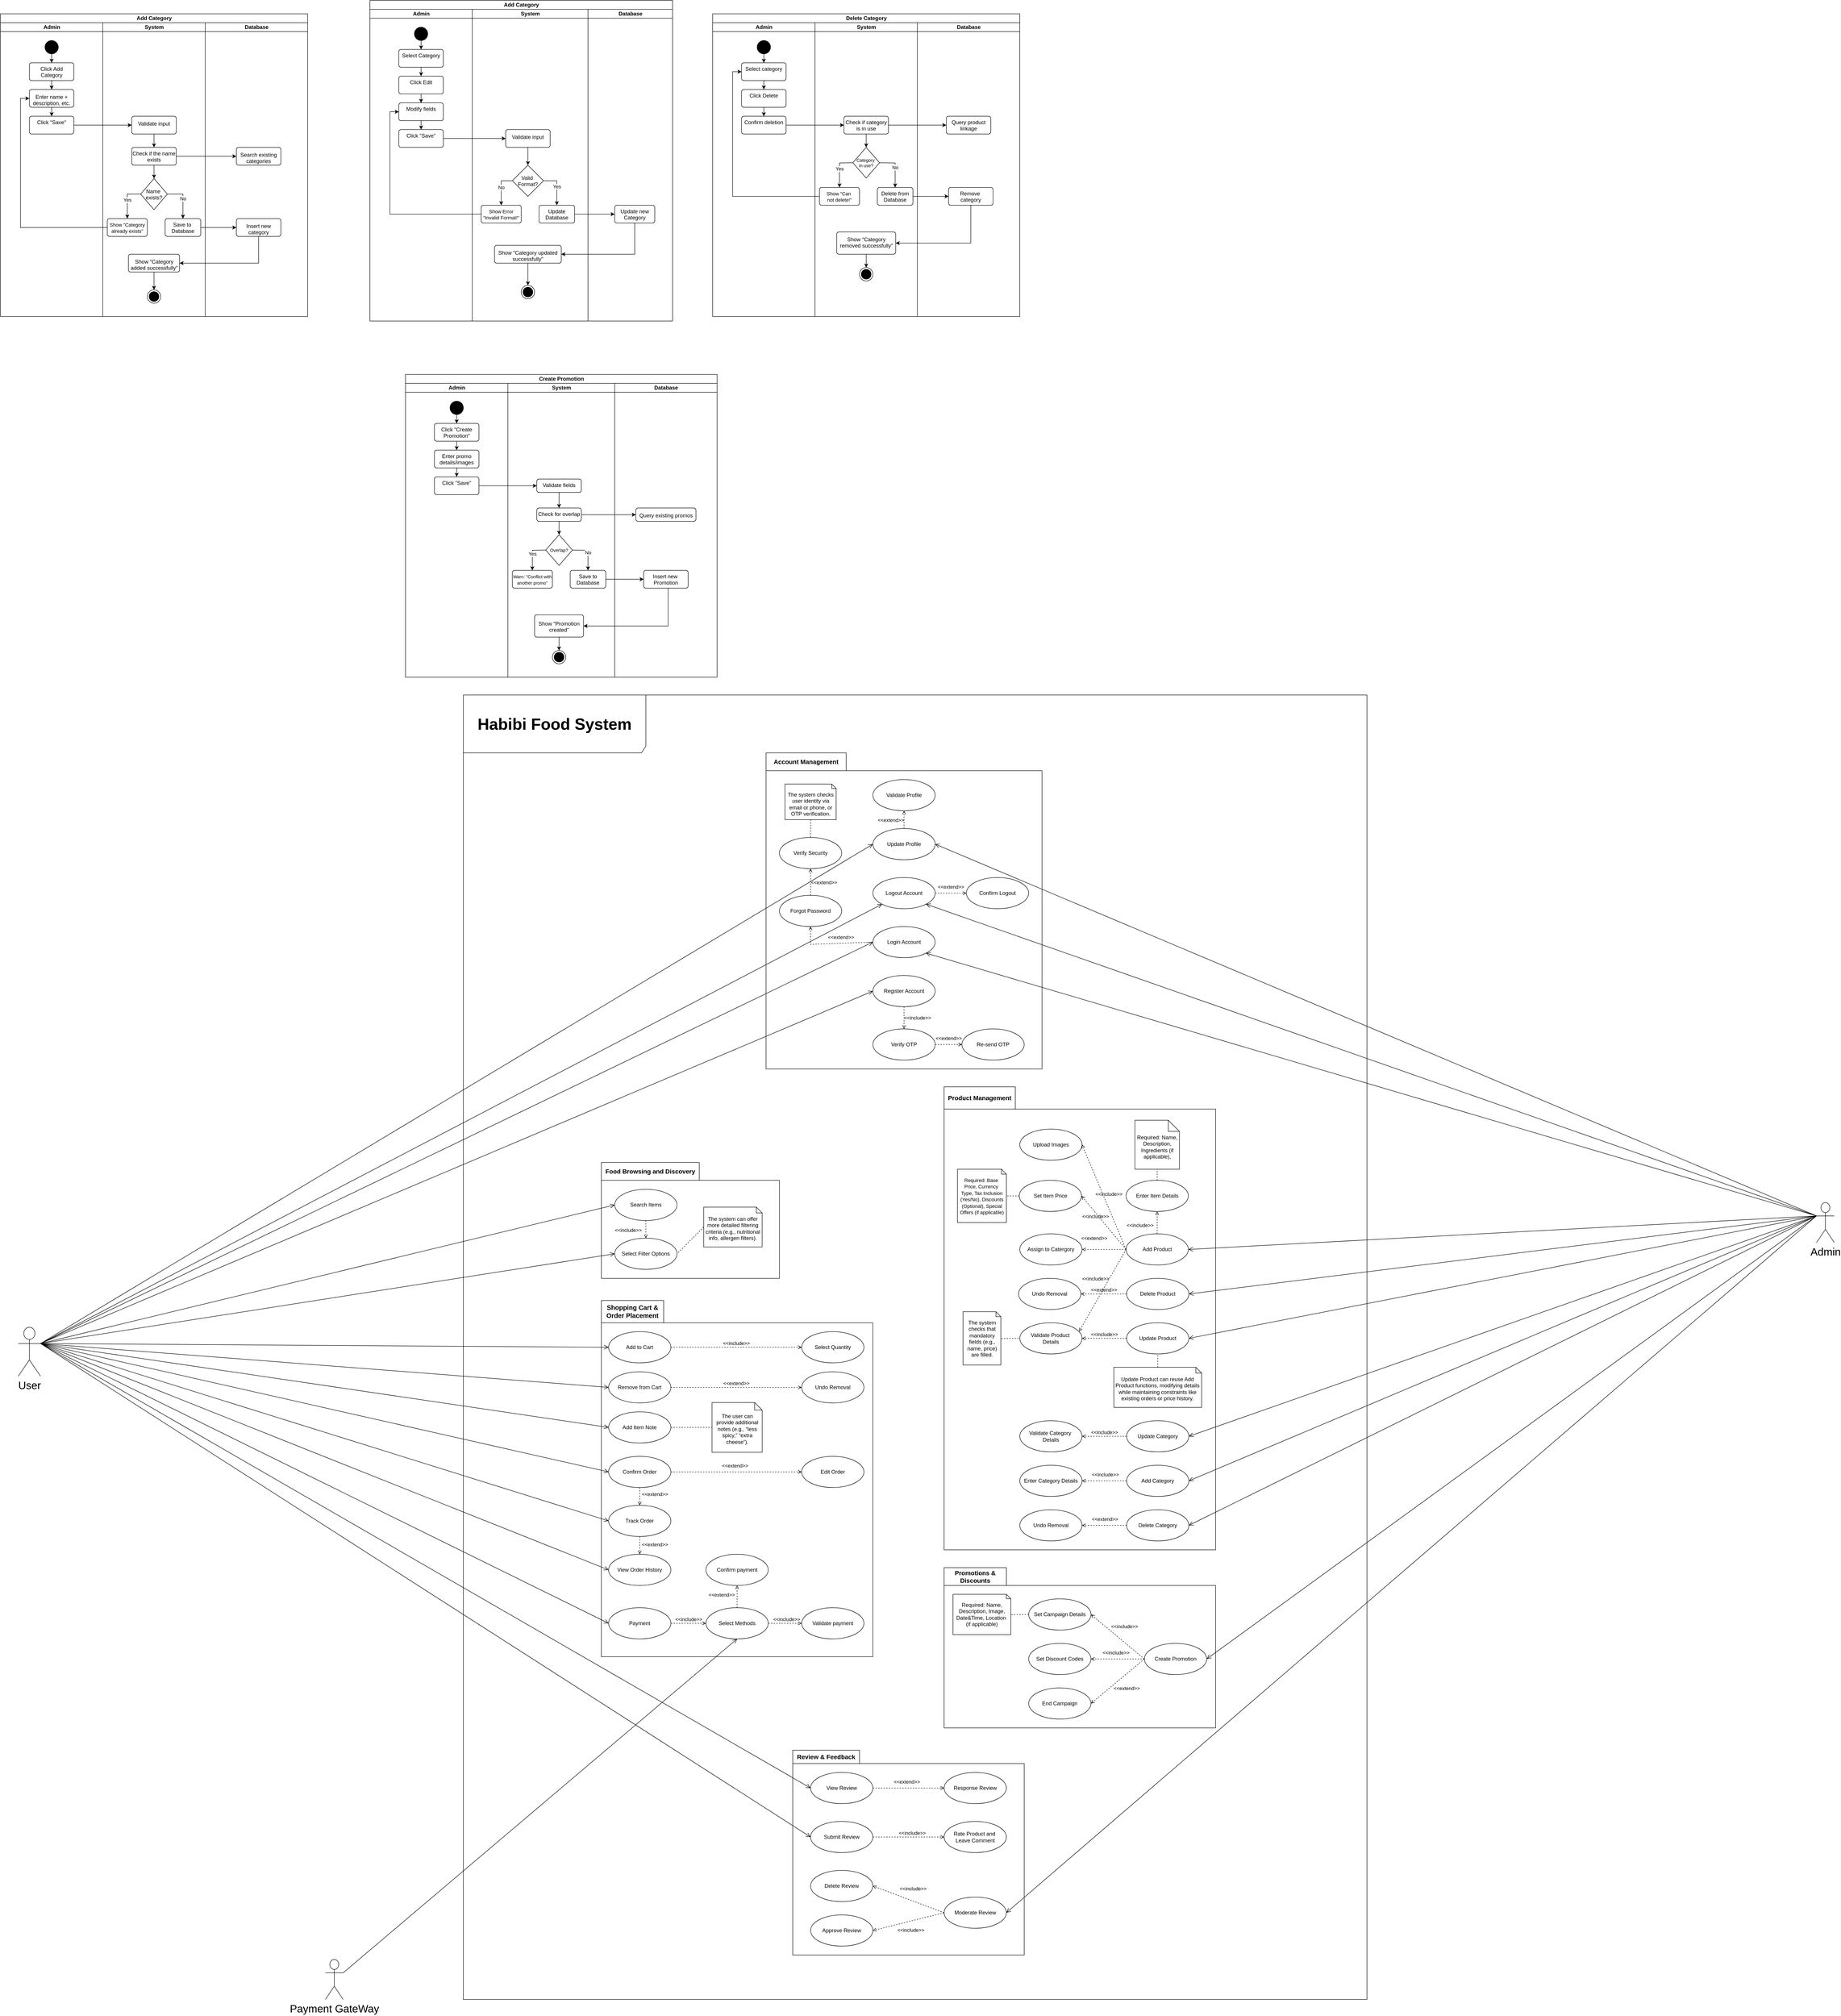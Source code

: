 <mxfile version="26.2.13">
  <diagram name="Page-1" id="3IsAtxbQ0H_GZxVy88G3">
    <mxGraphModel dx="5132" dy="2108" grid="1" gridSize="10" guides="1" tooltips="1" connect="1" arrows="1" fold="1" page="1" pageScale="1" pageWidth="500" pageHeight="800" math="0" shadow="0">
      <root>
        <mxCell id="0" />
        <mxCell id="1" parent="0" />
        <mxCell id="rxH15k5nblqtIWAhMG6x-1" value="Add Category" style="swimlane;childLayout=stackLayout;resizeParent=1;resizeParentMax=0;startSize=20;html=1;" parent="1" vertex="1">
          <mxGeometry x="160" y="60" width="690" height="680" as="geometry" />
        </mxCell>
        <mxCell id="rxH15k5nblqtIWAhMG6x-2" value="Admin" style="swimlane;startSize=20;html=1;" parent="rxH15k5nblqtIWAhMG6x-1" vertex="1">
          <mxGeometry y="20" width="230" height="660" as="geometry" />
        </mxCell>
        <mxCell id="rxH15k5nblqtIWAhMG6x-17" value="" style="edgeStyle=orthogonalEdgeStyle;rounded=0;orthogonalLoop=1;jettySize=auto;html=1;" parent="rxH15k5nblqtIWAhMG6x-2" source="rxH15k5nblqtIWAhMG6x-7" target="rxH15k5nblqtIWAhMG6x-8" edge="1">
          <mxGeometry relative="1" as="geometry" />
        </mxCell>
        <mxCell id="rxH15k5nblqtIWAhMG6x-7" value="" style="ellipse;fillColor=strokeColor;html=1;" parent="rxH15k5nblqtIWAhMG6x-2" vertex="1">
          <mxGeometry x="100" y="40" width="30" height="30" as="geometry" />
        </mxCell>
        <mxCell id="rxH15k5nblqtIWAhMG6x-18" value="" style="edgeStyle=orthogonalEdgeStyle;rounded=0;orthogonalLoop=1;jettySize=auto;html=1;" parent="rxH15k5nblqtIWAhMG6x-2" source="rxH15k5nblqtIWAhMG6x-8" target="rxH15k5nblqtIWAhMG6x-15" edge="1">
          <mxGeometry relative="1" as="geometry" />
        </mxCell>
        <mxCell id="rxH15k5nblqtIWAhMG6x-8" value="Click Add Category" style="html=1;align=center;verticalAlign=top;rounded=1;absoluteArcSize=1;arcSize=10;dashed=0;whiteSpace=wrap;" parent="rxH15k5nblqtIWAhMG6x-2" vertex="1">
          <mxGeometry x="65" y="90" width="100" height="40" as="geometry" />
        </mxCell>
        <mxCell id="rxH15k5nblqtIWAhMG6x-19" value="" style="edgeStyle=orthogonalEdgeStyle;rounded=0;orthogonalLoop=1;jettySize=auto;html=1;" parent="rxH15k5nblqtIWAhMG6x-2" source="rxH15k5nblqtIWAhMG6x-15" target="rxH15k5nblqtIWAhMG6x-16" edge="1">
          <mxGeometry relative="1" as="geometry" />
        </mxCell>
        <mxCell id="rxH15k5nblqtIWAhMG6x-15" value="&lt;table&gt;&lt;tbody&gt;&lt;tr&gt;&lt;td data-end=&quot;629&quot; data-start=&quot;602&quot; class=&quot;max-w-[calc(var(--thread-content-max-width)*2/3)]&quot;&gt;Enter name + description, etc.&lt;/td&gt;&lt;/tr&gt;&lt;/tbody&gt;&lt;/table&gt;&lt;table&gt;&lt;tbody&gt;&lt;tr&gt;&lt;td data-end=&quot;642&quot; data-start=&quot;629&quot; class=&quot;max-w-[calc(var(--thread-content-max-width)*2/3)]&quot;&gt;&lt;/td&gt;&lt;/tr&gt;&lt;/tbody&gt;&lt;/table&gt;" style="html=1;align=center;verticalAlign=top;rounded=1;absoluteArcSize=1;arcSize=10;dashed=0;whiteSpace=wrap;" parent="rxH15k5nblqtIWAhMG6x-2" vertex="1">
          <mxGeometry x="65" y="150" width="100" height="40" as="geometry" />
        </mxCell>
        <mxCell id="rxH15k5nblqtIWAhMG6x-16" value="Click &quot;Save&quot;" style="html=1;align=center;verticalAlign=top;rounded=1;absoluteArcSize=1;arcSize=10;dashed=0;whiteSpace=wrap;" parent="rxH15k5nblqtIWAhMG6x-2" vertex="1">
          <mxGeometry x="65" y="210" width="100" height="40" as="geometry" />
        </mxCell>
        <mxCell id="rxH15k5nblqtIWAhMG6x-30" style="edgeStyle=orthogonalEdgeStyle;rounded=0;orthogonalLoop=1;jettySize=auto;html=1;" parent="rxH15k5nblqtIWAhMG6x-1" source="rxH15k5nblqtIWAhMG6x-16" target="rxH15k5nblqtIWAhMG6x-28" edge="1">
          <mxGeometry relative="1" as="geometry" />
        </mxCell>
        <mxCell id="rxH15k5nblqtIWAhMG6x-3" value="System" style="swimlane;startSize=20;html=1;" parent="rxH15k5nblqtIWAhMG6x-1" vertex="1">
          <mxGeometry x="230" y="20" width="230" height="660" as="geometry" />
        </mxCell>
        <mxCell id="rxH15k5nblqtIWAhMG6x-31" value="" style="edgeStyle=orthogonalEdgeStyle;rounded=0;orthogonalLoop=1;jettySize=auto;html=1;" parent="rxH15k5nblqtIWAhMG6x-3" source="rxH15k5nblqtIWAhMG6x-28" target="rxH15k5nblqtIWAhMG6x-29" edge="1">
          <mxGeometry relative="1" as="geometry" />
        </mxCell>
        <mxCell id="rxH15k5nblqtIWAhMG6x-28" value="&lt;table&gt;&lt;tbody&gt;&lt;tr&gt;&lt;td data-end=&quot;702&quot; data-start=&quot;677&quot; class=&quot;max-w-[calc(var(--thread-content-max-width)*2/3)]&quot;&gt;Validate input&lt;/td&gt;&lt;/tr&gt;&lt;/tbody&gt;&lt;/table&gt;&lt;table&gt;&lt;tbody&gt;&lt;tr&gt;&lt;td data-end=&quot;719&quot; data-start=&quot;702&quot; class=&quot;max-w-[calc(var(--thread-content-max-width)*2/3)]&quot;&gt;&lt;/td&gt;&lt;/tr&gt;&lt;/tbody&gt;&lt;/table&gt;" style="html=1;align=center;verticalAlign=top;rounded=1;absoluteArcSize=1;arcSize=10;dashed=0;whiteSpace=wrap;" parent="rxH15k5nblqtIWAhMG6x-3" vertex="1">
          <mxGeometry x="65" y="210" width="100" height="40" as="geometry" />
        </mxCell>
        <mxCell id="rxH15k5nblqtIWAhMG6x-36" value="" style="edgeStyle=orthogonalEdgeStyle;rounded=0;orthogonalLoop=1;jettySize=auto;html=1;" parent="rxH15k5nblqtIWAhMG6x-3" source="rxH15k5nblqtIWAhMG6x-29" target="rxH15k5nblqtIWAhMG6x-35" edge="1">
          <mxGeometry relative="1" as="geometry" />
        </mxCell>
        <mxCell id="rxH15k5nblqtIWAhMG6x-29" value="Check if the name exists" style="html=1;align=center;verticalAlign=top;rounded=1;absoluteArcSize=1;arcSize=10;dashed=0;whiteSpace=wrap;" parent="rxH15k5nblqtIWAhMG6x-3" vertex="1">
          <mxGeometry x="65" y="280" width="100" height="40" as="geometry" />
        </mxCell>
        <mxCell id="rxH15k5nblqtIWAhMG6x-35" value="Name &#xa;exists?" style="rhombus;" parent="rxH15k5nblqtIWAhMG6x-3" vertex="1">
          <mxGeometry x="85" y="350" width="60" height="70" as="geometry" />
        </mxCell>
        <mxCell id="rxH15k5nblqtIWAhMG6x-37" value="&lt;font style=&quot;font-size: 11px;&quot;&gt; Show &quot;Category already exists&quot;&lt;/font&gt;" style="html=1;align=center;verticalAlign=top;rounded=1;absoluteArcSize=1;arcSize=10;dashed=0;whiteSpace=wrap;" parent="rxH15k5nblqtIWAhMG6x-3" vertex="1">
          <mxGeometry x="10" y="440" width="90" height="40" as="geometry" />
        </mxCell>
        <mxCell id="rxH15k5nblqtIWAhMG6x-40" value=" Save to&amp;nbsp;&lt;div&gt;Database&lt;/div&gt;" style="html=1;align=center;verticalAlign=top;rounded=1;absoluteArcSize=1;arcSize=10;dashed=0;whiteSpace=wrap;" parent="rxH15k5nblqtIWAhMG6x-3" vertex="1">
          <mxGeometry x="140" y="440" width="80" height="40" as="geometry" />
        </mxCell>
        <mxCell id="rxH15k5nblqtIWAhMG6x-41" value="" style="endArrow=classic;html=1;rounded=0;entryX=0.5;entryY=0;entryDx=0;entryDy=0;exitX=0;exitY=0.5;exitDx=0;exitDy=0;" parent="rxH15k5nblqtIWAhMG6x-3" source="rxH15k5nblqtIWAhMG6x-35" target="rxH15k5nblqtIWAhMG6x-37" edge="1">
          <mxGeometry relative="1" as="geometry">
            <mxPoint x="-50" y="300" as="sourcePoint" />
            <mxPoint x="50" y="300" as="targetPoint" />
            <Array as="points">
              <mxPoint x="55" y="385" />
            </Array>
          </mxGeometry>
        </mxCell>
        <mxCell id="rxH15k5nblqtIWAhMG6x-42" value="Yes" style="edgeLabel;resizable=0;html=1;;align=center;verticalAlign=middle;" parent="rxH15k5nblqtIWAhMG6x-41" connectable="0" vertex="1">
          <mxGeometry relative="1" as="geometry" />
        </mxCell>
        <mxCell id="rxH15k5nblqtIWAhMG6x-43" value="" style="endArrow=classic;html=1;rounded=0;entryX=0.5;entryY=0;entryDx=0;entryDy=0;exitX=1;exitY=0.5;exitDx=0;exitDy=0;" parent="rxH15k5nblqtIWAhMG6x-3" source="rxH15k5nblqtIWAhMG6x-35" target="rxH15k5nblqtIWAhMG6x-40" edge="1">
          <mxGeometry relative="1" as="geometry">
            <mxPoint x="95" y="395" as="sourcePoint" />
            <mxPoint x="65" y="450" as="targetPoint" />
            <Array as="points">
              <mxPoint x="180" y="385" />
            </Array>
          </mxGeometry>
        </mxCell>
        <mxCell id="rxH15k5nblqtIWAhMG6x-44" value="No" style="edgeLabel;resizable=0;html=1;;align=center;verticalAlign=middle;" parent="rxH15k5nblqtIWAhMG6x-43" connectable="0" vertex="1">
          <mxGeometry relative="1" as="geometry" />
        </mxCell>
        <mxCell id="rxH15k5nblqtIWAhMG6x-48" value="" style="ellipse;html=1;shape=endState;fillColor=strokeColor;" parent="rxH15k5nblqtIWAhMG6x-3" vertex="1">
          <mxGeometry x="100" y="600" width="30" height="30" as="geometry" />
        </mxCell>
        <mxCell id="rxH15k5nblqtIWAhMG6x-51" value="" style="edgeStyle=orthogonalEdgeStyle;rounded=0;orthogonalLoop=1;jettySize=auto;html=1;" parent="rxH15k5nblqtIWAhMG6x-3" source="rxH15k5nblqtIWAhMG6x-49" target="rxH15k5nblqtIWAhMG6x-48" edge="1">
          <mxGeometry relative="1" as="geometry" />
        </mxCell>
        <mxCell id="rxH15k5nblqtIWAhMG6x-49" value="&lt;table&gt;&lt;tbody&gt;&lt;tr&gt;&lt;td data-end=&quot;1046&quot; data-start=&quot;1009&quot; class=&quot;max-w-[calc(var(--thread-content-max-width)*2/3)]&quot;&gt;Show &quot;Category added successfully&quot;&lt;/td&gt;&lt;/tr&gt;&lt;/tbody&gt;&lt;/table&gt;&lt;table&gt;&lt;tbody&gt;&lt;tr&gt;&lt;td data-end=&quot;1049&quot; data-start=&quot;1046&quot; class=&quot;max-w-[calc(var(--thread-content-max-width)*2/3)]&quot;&gt;&lt;/td&gt;&lt;/tr&gt;&lt;/tbody&gt;&lt;/table&gt;" style="html=1;align=center;verticalAlign=top;rounded=1;absoluteArcSize=1;arcSize=10;dashed=0;whiteSpace=wrap;" parent="rxH15k5nblqtIWAhMG6x-3" vertex="1">
          <mxGeometry x="57.5" y="520" width="115" height="40" as="geometry" />
        </mxCell>
        <mxCell id="rxH15k5nblqtIWAhMG6x-4" value="Database" style="swimlane;startSize=20;html=1;" parent="rxH15k5nblqtIWAhMG6x-1" vertex="1">
          <mxGeometry x="460" y="20" width="230" height="660" as="geometry" />
        </mxCell>
        <mxCell id="rxH15k5nblqtIWAhMG6x-32" value="&lt;table&gt;&lt;tbody&gt;&lt;tr data-end=&quot;790&quot; data-start=&quot;720&quot;&gt;&lt;td data-end=&quot;790&quot; data-start=&quot;760&quot; class=&quot;max-w-[calc(var(--thread-content-max-width)*2/3)]&quot;&gt;Search existing categories&lt;/td&gt;&lt;/tr&gt;&lt;/tbody&gt;&lt;/table&gt;&lt;table&gt;&lt;tbody&gt;&lt;tr data-end=&quot;848&quot; data-start=&quot;791&quot;&gt;&lt;td data-end=&quot;806&quot; data-start=&quot;791&quot; class=&quot;max-w-[calc(var(--thread-content-max-width)*2/3)]&quot;&gt;&lt;/td&gt;&lt;/tr&gt;&lt;/tbody&gt;&lt;/table&gt;" style="html=1;align=center;verticalAlign=top;rounded=1;absoluteArcSize=1;arcSize=10;dashed=0;whiteSpace=wrap;" parent="rxH15k5nblqtIWAhMG6x-4" vertex="1">
          <mxGeometry x="70" y="280" width="100" height="40" as="geometry" />
        </mxCell>
        <mxCell id="rxH15k5nblqtIWAhMG6x-46" value="&lt;table&gt;&lt;tbody&gt;&lt;tr data-end=&quot;790&quot; data-start=&quot;720&quot;&gt;&lt;td data-end=&quot;790&quot; data-start=&quot;760&quot; class=&quot;max-w-[calc(var(--thread-content-max-width)*2/3)]&quot;&gt;Insert new category&lt;table style=&quot;background-color: transparent; color: light-dark(rgb(0, 0, 0), rgb(255, 255, 255));&quot;&gt;&lt;tbody&gt;&lt;tr data-end=&quot;848&quot; data-start=&quot;791&quot;&gt;&lt;td data-end=&quot;806&quot; data-start=&quot;791&quot; class=&quot;max-w-[calc(var(--thread-content-max-width)*2/3)]&quot;&gt;&lt;/td&gt;&lt;/tr&gt;&lt;/tbody&gt;&lt;/table&gt;&lt;/td&gt;&lt;/tr&gt;&lt;/tbody&gt;&lt;/table&gt;" style="html=1;align=center;verticalAlign=top;rounded=1;absoluteArcSize=1;arcSize=10;dashed=0;whiteSpace=wrap;" parent="rxH15k5nblqtIWAhMG6x-4" vertex="1">
          <mxGeometry x="70" y="440" width="100" height="40" as="geometry" />
        </mxCell>
        <mxCell id="rxH15k5nblqtIWAhMG6x-33" style="edgeStyle=orthogonalEdgeStyle;rounded=0;orthogonalLoop=1;jettySize=auto;html=1;" parent="rxH15k5nblqtIWAhMG6x-1" source="rxH15k5nblqtIWAhMG6x-29" target="rxH15k5nblqtIWAhMG6x-32" edge="1">
          <mxGeometry relative="1" as="geometry" />
        </mxCell>
        <mxCell id="rxH15k5nblqtIWAhMG6x-45" style="edgeStyle=orthogonalEdgeStyle;rounded=0;orthogonalLoop=1;jettySize=auto;html=1;entryX=0;entryY=0.5;entryDx=0;entryDy=0;" parent="rxH15k5nblqtIWAhMG6x-1" source="rxH15k5nblqtIWAhMG6x-37" target="rxH15k5nblqtIWAhMG6x-15" edge="1">
          <mxGeometry relative="1" as="geometry" />
        </mxCell>
        <mxCell id="rxH15k5nblqtIWAhMG6x-47" value="" style="edgeStyle=orthogonalEdgeStyle;rounded=0;orthogonalLoop=1;jettySize=auto;html=1;" parent="rxH15k5nblqtIWAhMG6x-1" source="rxH15k5nblqtIWAhMG6x-40" target="rxH15k5nblqtIWAhMG6x-46" edge="1">
          <mxGeometry relative="1" as="geometry" />
        </mxCell>
        <mxCell id="rxH15k5nblqtIWAhMG6x-50" style="edgeStyle=orthogonalEdgeStyle;rounded=0;orthogonalLoop=1;jettySize=auto;html=1;entryX=1;entryY=0.5;entryDx=0;entryDy=0;" parent="rxH15k5nblqtIWAhMG6x-1" source="rxH15k5nblqtIWAhMG6x-46" target="rxH15k5nblqtIWAhMG6x-49" edge="1">
          <mxGeometry relative="1" as="geometry">
            <Array as="points">
              <mxPoint x="580" y="560" />
            </Array>
          </mxGeometry>
        </mxCell>
        <mxCell id="rxH15k5nblqtIWAhMG6x-53" value="Add Category" style="swimlane;childLayout=stackLayout;resizeParent=1;resizeParentMax=0;startSize=20;html=1;" parent="1" vertex="1">
          <mxGeometry x="990" y="30" width="680" height="720" as="geometry" />
        </mxCell>
        <mxCell id="rxH15k5nblqtIWAhMG6x-54" value="Admin" style="swimlane;startSize=20;html=1;" parent="rxH15k5nblqtIWAhMG6x-53" vertex="1">
          <mxGeometry y="20" width="230" height="700" as="geometry" />
        </mxCell>
        <mxCell id="rxH15k5nblqtIWAhMG6x-55" value="" style="edgeStyle=orthogonalEdgeStyle;rounded=0;orthogonalLoop=1;jettySize=auto;html=1;" parent="rxH15k5nblqtIWAhMG6x-54" source="rxH15k5nblqtIWAhMG6x-56" target="rxH15k5nblqtIWAhMG6x-58" edge="1">
          <mxGeometry relative="1" as="geometry" />
        </mxCell>
        <mxCell id="rxH15k5nblqtIWAhMG6x-56" value="" style="ellipse;fillColor=strokeColor;html=1;" parent="rxH15k5nblqtIWAhMG6x-54" vertex="1">
          <mxGeometry x="100" y="40" width="30" height="30" as="geometry" />
        </mxCell>
        <mxCell id="rxH15k5nblqtIWAhMG6x-57" value="" style="edgeStyle=orthogonalEdgeStyle;rounded=0;orthogonalLoop=1;jettySize=auto;html=1;" parent="rxH15k5nblqtIWAhMG6x-54" source="rxH15k5nblqtIWAhMG6x-58" target="rxH15k5nblqtIWAhMG6x-60" edge="1">
          <mxGeometry relative="1" as="geometry" />
        </mxCell>
        <mxCell id="rxH15k5nblqtIWAhMG6x-58" value="Select Category" style="html=1;align=center;verticalAlign=top;rounded=1;absoluteArcSize=1;arcSize=10;dashed=0;whiteSpace=wrap;" parent="rxH15k5nblqtIWAhMG6x-54" vertex="1">
          <mxGeometry x="65" y="90" width="100" height="40" as="geometry" />
        </mxCell>
        <mxCell id="rxH15k5nblqtIWAhMG6x-59" value="" style="edgeStyle=orthogonalEdgeStyle;rounded=0;orthogonalLoop=1;jettySize=auto;html=1;" parent="rxH15k5nblqtIWAhMG6x-54" source="rxH15k5nblqtIWAhMG6x-60" target="rxH15k5nblqtIWAhMG6x-61" edge="1">
          <mxGeometry relative="1" as="geometry" />
        </mxCell>
        <mxCell id="rxH15k5nblqtIWAhMG6x-60" value="Click Edit" style="html=1;align=center;verticalAlign=top;rounded=1;absoluteArcSize=1;arcSize=10;dashed=0;whiteSpace=wrap;" parent="rxH15k5nblqtIWAhMG6x-54" vertex="1">
          <mxGeometry x="65" y="150" width="100" height="40" as="geometry" />
        </mxCell>
        <mxCell id="rxH15k5nblqtIWAhMG6x-86" value="" style="edgeStyle=orthogonalEdgeStyle;rounded=0;orthogonalLoop=1;jettySize=auto;html=1;" parent="rxH15k5nblqtIWAhMG6x-54" source="rxH15k5nblqtIWAhMG6x-61" target="rxH15k5nblqtIWAhMG6x-85" edge="1">
          <mxGeometry relative="1" as="geometry" />
        </mxCell>
        <mxCell id="rxH15k5nblqtIWAhMG6x-61" value="Modify fields" style="html=1;align=center;verticalAlign=top;rounded=1;absoluteArcSize=1;arcSize=10;dashed=0;whiteSpace=wrap;" parent="rxH15k5nblqtIWAhMG6x-54" vertex="1">
          <mxGeometry x="65" y="210" width="100" height="40" as="geometry" />
        </mxCell>
        <mxCell id="rxH15k5nblqtIWAhMG6x-85" value="Click &quot;Save&quot;" style="html=1;align=center;verticalAlign=top;rounded=1;absoluteArcSize=1;arcSize=10;dashed=0;whiteSpace=wrap;" parent="rxH15k5nblqtIWAhMG6x-54" vertex="1">
          <mxGeometry x="65" y="270" width="100" height="40" as="geometry" />
        </mxCell>
        <mxCell id="rxH15k5nblqtIWAhMG6x-63" value="System" style="swimlane;startSize=20;html=1;" parent="rxH15k5nblqtIWAhMG6x-53" vertex="1">
          <mxGeometry x="230" y="20" width="260" height="700" as="geometry" />
        </mxCell>
        <mxCell id="rxH15k5nblqtIWAhMG6x-88" value="" style="edgeStyle=orthogonalEdgeStyle;rounded=0;orthogonalLoop=1;jettySize=auto;html=1;" parent="rxH15k5nblqtIWAhMG6x-63" source="rxH15k5nblqtIWAhMG6x-65" target="rxH15k5nblqtIWAhMG6x-68" edge="1">
          <mxGeometry relative="1" as="geometry" />
        </mxCell>
        <mxCell id="rxH15k5nblqtIWAhMG6x-65" value="&lt;table&gt;&lt;tbody&gt;&lt;tr&gt;&lt;td data-end=&quot;702&quot; data-start=&quot;677&quot; class=&quot;max-w-[calc(var(--thread-content-max-width)*2/3)]&quot;&gt;Validate input&lt;/td&gt;&lt;/tr&gt;&lt;/tbody&gt;&lt;/table&gt;&lt;table&gt;&lt;tbody&gt;&lt;tr&gt;&lt;td data-end=&quot;719&quot; data-start=&quot;702&quot; class=&quot;max-w-[calc(var(--thread-content-max-width)*2/3)]&quot;&gt;&lt;/td&gt;&lt;/tr&gt;&lt;/tbody&gt;&lt;/table&gt;" style="html=1;align=center;verticalAlign=top;rounded=1;absoluteArcSize=1;arcSize=10;dashed=0;whiteSpace=wrap;" parent="rxH15k5nblqtIWAhMG6x-63" vertex="1">
          <mxGeometry x="75" y="270" width="100" height="40" as="geometry" />
        </mxCell>
        <mxCell id="rxH15k5nblqtIWAhMG6x-68" value="Valid &#xa;Format?" style="rhombus;" parent="rxH15k5nblqtIWAhMG6x-63" vertex="1">
          <mxGeometry x="90" y="350" width="70" height="70" as="geometry" />
        </mxCell>
        <mxCell id="rxH15k5nblqtIWAhMG6x-69" value="&lt;font style=&quot;font-size: 11px;&quot;&gt; Show Error &quot;Invalid Format!&quot;&lt;/font&gt;" style="html=1;align=center;verticalAlign=top;rounded=1;absoluteArcSize=1;arcSize=10;dashed=0;whiteSpace=wrap;" parent="rxH15k5nblqtIWAhMG6x-63" vertex="1">
          <mxGeometry x="20" y="440" width="90" height="40" as="geometry" />
        </mxCell>
        <mxCell id="rxH15k5nblqtIWAhMG6x-70" value="Update Database" style="html=1;align=center;verticalAlign=top;rounded=1;absoluteArcSize=1;arcSize=10;dashed=0;whiteSpace=wrap;" parent="rxH15k5nblqtIWAhMG6x-63" vertex="1">
          <mxGeometry x="150" y="440" width="80" height="40" as="geometry" />
        </mxCell>
        <mxCell id="rxH15k5nblqtIWAhMG6x-71" value="" style="endArrow=classic;html=1;rounded=0;entryX=0.5;entryY=0;entryDx=0;entryDy=0;exitX=0;exitY=0.5;exitDx=0;exitDy=0;" parent="rxH15k5nblqtIWAhMG6x-63" source="rxH15k5nblqtIWAhMG6x-68" target="rxH15k5nblqtIWAhMG6x-69" edge="1">
          <mxGeometry relative="1" as="geometry">
            <mxPoint x="-40" y="300" as="sourcePoint" />
            <mxPoint x="60" y="300" as="targetPoint" />
            <Array as="points">
              <mxPoint x="65" y="385" />
            </Array>
          </mxGeometry>
        </mxCell>
        <mxCell id="rxH15k5nblqtIWAhMG6x-72" value="No" style="edgeLabel;resizable=0;html=1;;align=center;verticalAlign=middle;" parent="rxH15k5nblqtIWAhMG6x-71" connectable="0" vertex="1">
          <mxGeometry relative="1" as="geometry" />
        </mxCell>
        <mxCell id="rxH15k5nblqtIWAhMG6x-73" value="" style="endArrow=classic;html=1;rounded=0;entryX=0.5;entryY=0;entryDx=0;entryDy=0;exitX=1;exitY=0.5;exitDx=0;exitDy=0;" parent="rxH15k5nblqtIWAhMG6x-63" source="rxH15k5nblqtIWAhMG6x-68" target="rxH15k5nblqtIWAhMG6x-70" edge="1">
          <mxGeometry relative="1" as="geometry">
            <mxPoint x="105" y="395" as="sourcePoint" />
            <mxPoint x="75" y="450" as="targetPoint" />
            <Array as="points">
              <mxPoint x="190" y="385" />
            </Array>
          </mxGeometry>
        </mxCell>
        <mxCell id="rxH15k5nblqtIWAhMG6x-74" value="Yes" style="edgeLabel;resizable=0;html=1;;align=center;verticalAlign=middle;" parent="rxH15k5nblqtIWAhMG6x-73" connectable="0" vertex="1">
          <mxGeometry relative="1" as="geometry" />
        </mxCell>
        <mxCell id="rxH15k5nblqtIWAhMG6x-75" value="" style="ellipse;html=1;shape=endState;fillColor=strokeColor;" parent="rxH15k5nblqtIWAhMG6x-63" vertex="1">
          <mxGeometry x="110" y="620" width="30" height="30" as="geometry" />
        </mxCell>
        <mxCell id="rxH15k5nblqtIWAhMG6x-76" value="" style="edgeStyle=orthogonalEdgeStyle;rounded=0;orthogonalLoop=1;jettySize=auto;html=1;" parent="rxH15k5nblqtIWAhMG6x-63" source="rxH15k5nblqtIWAhMG6x-77" target="rxH15k5nblqtIWAhMG6x-75" edge="1">
          <mxGeometry relative="1" as="geometry" />
        </mxCell>
        <mxCell id="rxH15k5nblqtIWAhMG6x-77" value="&lt;table&gt;&lt;tbody&gt;&lt;tr&gt;&lt;td data-end=&quot;1046&quot; data-start=&quot;1009&quot; class=&quot;max-w-[calc(var(--thread-content-max-width)*2/3)]&quot;&gt;Show &quot;Category updated successfully&quot;&lt;/td&gt;&lt;/tr&gt;&lt;/tbody&gt;&lt;/table&gt;&lt;table&gt;&lt;tbody&gt;&lt;tr&gt;&lt;td data-end=&quot;1049&quot; data-start=&quot;1046&quot; class=&quot;max-w-[calc(var(--thread-content-max-width)*2/3)]&quot;&gt;&lt;/td&gt;&lt;/tr&gt;&lt;/tbody&gt;&lt;/table&gt;" style="html=1;align=center;verticalAlign=top;rounded=1;absoluteArcSize=1;arcSize=10;dashed=0;whiteSpace=wrap;" parent="rxH15k5nblqtIWAhMG6x-63" vertex="1">
          <mxGeometry x="50" y="530" width="150" height="40" as="geometry" />
        </mxCell>
        <mxCell id="rxH15k5nblqtIWAhMG6x-80" value="Update new Category" style="html=1;align=center;verticalAlign=top;rounded=1;absoluteArcSize=1;arcSize=10;dashed=0;whiteSpace=wrap;" parent="rxH15k5nblqtIWAhMG6x-63" vertex="1">
          <mxGeometry x="320" y="440" width="90" height="40" as="geometry" />
        </mxCell>
        <mxCell id="rxH15k5nblqtIWAhMG6x-89" style="edgeStyle=orthogonalEdgeStyle;rounded=0;orthogonalLoop=1;jettySize=auto;html=1;entryX=0;entryY=0.5;entryDx=0;entryDy=0;" parent="rxH15k5nblqtIWAhMG6x-63" source="rxH15k5nblqtIWAhMG6x-70" target="rxH15k5nblqtIWAhMG6x-80" edge="1">
          <mxGeometry relative="1" as="geometry" />
        </mxCell>
        <mxCell id="rxH15k5nblqtIWAhMG6x-90" style="edgeStyle=orthogonalEdgeStyle;rounded=0;orthogonalLoop=1;jettySize=auto;html=1;entryX=1;entryY=0.5;entryDx=0;entryDy=0;" parent="rxH15k5nblqtIWAhMG6x-63" source="rxH15k5nblqtIWAhMG6x-80" target="rxH15k5nblqtIWAhMG6x-77" edge="1">
          <mxGeometry relative="1" as="geometry">
            <Array as="points">
              <mxPoint x="365" y="550" />
            </Array>
          </mxGeometry>
        </mxCell>
        <mxCell id="rxH15k5nblqtIWAhMG6x-78" value="Database" style="swimlane;startSize=20;html=1;" parent="rxH15k5nblqtIWAhMG6x-53" vertex="1">
          <mxGeometry x="490" y="20" width="190" height="700" as="geometry" />
        </mxCell>
        <mxCell id="rxH15k5nblqtIWAhMG6x-91" style="edgeStyle=orthogonalEdgeStyle;rounded=0;orthogonalLoop=1;jettySize=auto;html=1;" parent="rxH15k5nblqtIWAhMG6x-53" source="rxH15k5nblqtIWAhMG6x-85" target="rxH15k5nblqtIWAhMG6x-65" edge="1">
          <mxGeometry relative="1" as="geometry" />
        </mxCell>
        <mxCell id="rxH15k5nblqtIWAhMG6x-92" style="edgeStyle=orthogonalEdgeStyle;rounded=0;orthogonalLoop=1;jettySize=auto;html=1;entryX=0;entryY=0.5;entryDx=0;entryDy=0;" parent="rxH15k5nblqtIWAhMG6x-53" source="rxH15k5nblqtIWAhMG6x-69" target="rxH15k5nblqtIWAhMG6x-61" edge="1">
          <mxGeometry relative="1" as="geometry" />
        </mxCell>
        <mxCell id="rxH15k5nblqtIWAhMG6x-93" value="Delete Category" style="swimlane;childLayout=stackLayout;resizeParent=1;resizeParentMax=0;startSize=20;html=1;" parent="1" vertex="1">
          <mxGeometry x="1760" y="60" width="690" height="680" as="geometry" />
        </mxCell>
        <mxCell id="rxH15k5nblqtIWAhMG6x-94" value="Admin" style="swimlane;startSize=20;html=1;" parent="rxH15k5nblqtIWAhMG6x-93" vertex="1">
          <mxGeometry y="20" width="230" height="660" as="geometry" />
        </mxCell>
        <mxCell id="rxH15k5nblqtIWAhMG6x-95" value="" style="edgeStyle=orthogonalEdgeStyle;rounded=0;orthogonalLoop=1;jettySize=auto;html=1;" parent="rxH15k5nblqtIWAhMG6x-94" source="rxH15k5nblqtIWAhMG6x-96" target="rxH15k5nblqtIWAhMG6x-98" edge="1">
          <mxGeometry relative="1" as="geometry" />
        </mxCell>
        <mxCell id="rxH15k5nblqtIWAhMG6x-96" value="" style="ellipse;fillColor=strokeColor;html=1;" parent="rxH15k5nblqtIWAhMG6x-94" vertex="1">
          <mxGeometry x="100" y="40" width="30" height="30" as="geometry" />
        </mxCell>
        <mxCell id="rxH15k5nblqtIWAhMG6x-97" value="" style="edgeStyle=orthogonalEdgeStyle;rounded=0;orthogonalLoop=1;jettySize=auto;html=1;" parent="rxH15k5nblqtIWAhMG6x-94" source="rxH15k5nblqtIWAhMG6x-98" target="rxH15k5nblqtIWAhMG6x-100" edge="1">
          <mxGeometry relative="1" as="geometry" />
        </mxCell>
        <mxCell id="rxH15k5nblqtIWAhMG6x-98" value="Select category" style="html=1;align=center;verticalAlign=top;rounded=1;absoluteArcSize=1;arcSize=10;dashed=0;whiteSpace=wrap;" parent="rxH15k5nblqtIWAhMG6x-94" vertex="1">
          <mxGeometry x="65" y="90" width="100" height="40" as="geometry" />
        </mxCell>
        <mxCell id="rxH15k5nblqtIWAhMG6x-99" value="" style="edgeStyle=orthogonalEdgeStyle;rounded=0;orthogonalLoop=1;jettySize=auto;html=1;" parent="rxH15k5nblqtIWAhMG6x-94" source="rxH15k5nblqtIWAhMG6x-100" target="rxH15k5nblqtIWAhMG6x-101" edge="1">
          <mxGeometry relative="1" as="geometry" />
        </mxCell>
        <mxCell id="rxH15k5nblqtIWAhMG6x-100" value="Click Delete" style="html=1;align=center;verticalAlign=top;rounded=1;absoluteArcSize=1;arcSize=10;dashed=0;whiteSpace=wrap;" parent="rxH15k5nblqtIWAhMG6x-94" vertex="1">
          <mxGeometry x="65" y="150" width="100" height="40" as="geometry" />
        </mxCell>
        <mxCell id="rxH15k5nblqtIWAhMG6x-101" value="Confirm deletion" style="html=1;align=center;verticalAlign=top;rounded=1;absoluteArcSize=1;arcSize=10;dashed=0;whiteSpace=wrap;" parent="rxH15k5nblqtIWAhMG6x-94" vertex="1">
          <mxGeometry x="65" y="210" width="100" height="40" as="geometry" />
        </mxCell>
        <mxCell id="rxH15k5nblqtIWAhMG6x-102" style="edgeStyle=orthogonalEdgeStyle;rounded=0;orthogonalLoop=1;jettySize=auto;html=1;" parent="rxH15k5nblqtIWAhMG6x-93" source="rxH15k5nblqtIWAhMG6x-101" target="rxH15k5nblqtIWAhMG6x-105" edge="1">
          <mxGeometry relative="1" as="geometry" />
        </mxCell>
        <mxCell id="rxH15k5nblqtIWAhMG6x-103" value="System" style="swimlane;startSize=20;html=1;" parent="rxH15k5nblqtIWAhMG6x-93" vertex="1">
          <mxGeometry x="230" y="20" width="230" height="660" as="geometry" />
        </mxCell>
        <mxCell id="rxH15k5nblqtIWAhMG6x-105" value="Check if category is in use" style="html=1;align=center;verticalAlign=top;rounded=1;absoluteArcSize=1;arcSize=10;dashed=0;whiteSpace=wrap;" parent="rxH15k5nblqtIWAhMG6x-103" vertex="1">
          <mxGeometry x="65" y="210" width="100" height="40" as="geometry" />
        </mxCell>
        <mxCell id="rxH15k5nblqtIWAhMG6x-108" value="Category &#xa;in use?" style="rhombus;fontSize=10;" parent="rxH15k5nblqtIWAhMG6x-103" vertex="1">
          <mxGeometry x="85" y="280" width="60" height="69" as="geometry" />
        </mxCell>
        <mxCell id="rxH15k5nblqtIWAhMG6x-126" value="" style="edgeStyle=orthogonalEdgeStyle;rounded=0;orthogonalLoop=1;jettySize=auto;html=1;" parent="rxH15k5nblqtIWAhMG6x-103" source="rxH15k5nblqtIWAhMG6x-105" target="rxH15k5nblqtIWAhMG6x-108" edge="1">
          <mxGeometry relative="1" as="geometry" />
        </mxCell>
        <mxCell id="rxH15k5nblqtIWAhMG6x-117" value="&lt;table&gt;&lt;tbody&gt;&lt;tr&gt;&lt;td data-end=&quot;1046&quot; data-start=&quot;1009&quot; class=&quot;max-w-[calc(var(--thread-content-max-width)*2/3)]&quot;&gt;Show &quot;Category removed successfully&quot;&lt;/td&gt;&lt;/tr&gt;&lt;/tbody&gt;&lt;/table&gt;&lt;table&gt;&lt;tbody&gt;&lt;tr&gt;&lt;td data-end=&quot;1049&quot; data-start=&quot;1046&quot; class=&quot;max-w-[calc(var(--thread-content-max-width)*2/3)]&quot;&gt;&lt;/td&gt;&lt;/tr&gt;&lt;/tbody&gt;&lt;/table&gt;" style="html=1;align=center;verticalAlign=top;rounded=1;absoluteArcSize=1;arcSize=10;dashed=0;whiteSpace=wrap;" parent="rxH15k5nblqtIWAhMG6x-103" vertex="1">
          <mxGeometry x="48.75" y="470" width="132.5" height="50" as="geometry" />
        </mxCell>
        <mxCell id="rxH15k5nblqtIWAhMG6x-115" value="" style="ellipse;html=1;shape=endState;fillColor=strokeColor;" parent="rxH15k5nblqtIWAhMG6x-103" vertex="1">
          <mxGeometry x="100" y="550" width="30" height="30" as="geometry" />
        </mxCell>
        <mxCell id="rxH15k5nblqtIWAhMG6x-116" value="" style="edgeStyle=orthogonalEdgeStyle;rounded=0;orthogonalLoop=1;jettySize=auto;html=1;" parent="rxH15k5nblqtIWAhMG6x-103" source="rxH15k5nblqtIWAhMG6x-117" target="rxH15k5nblqtIWAhMG6x-115" edge="1">
          <mxGeometry relative="1" as="geometry" />
        </mxCell>
        <mxCell id="rxH15k5nblqtIWAhMG6x-118" value="Database" style="swimlane;startSize=20;html=1;" parent="rxH15k5nblqtIWAhMG6x-93" vertex="1">
          <mxGeometry x="460" y="20" width="230" height="660" as="geometry" />
        </mxCell>
        <mxCell id="rxH15k5nblqtIWAhMG6x-119" value="Query product linkage" style="html=1;align=center;verticalAlign=top;rounded=1;absoluteArcSize=1;arcSize=10;dashed=0;whiteSpace=wrap;" parent="rxH15k5nblqtIWAhMG6x-118" vertex="1">
          <mxGeometry x="65" y="210" width="100" height="40" as="geometry" />
        </mxCell>
        <mxCell id="rxH15k5nblqtIWAhMG6x-109" value="&lt;font style=&quot;font-size: 11px;&quot;&gt; Show &quot;Can&amp;nbsp;&lt;/font&gt;&lt;div&gt;&lt;font style=&quot;font-size: 11px;&quot;&gt;not delete!&quot;&lt;/font&gt;&lt;/div&gt;" style="html=1;align=center;verticalAlign=top;rounded=1;absoluteArcSize=1;arcSize=10;dashed=0;whiteSpace=wrap;" parent="rxH15k5nblqtIWAhMG6x-118" vertex="1">
          <mxGeometry x="-220" y="370" width="90" height="40" as="geometry" />
        </mxCell>
        <mxCell id="rxH15k5nblqtIWAhMG6x-110" value="&lt;div&gt;Delete from Database&lt;/div&gt;" style="html=1;align=center;verticalAlign=top;rounded=1;absoluteArcSize=1;arcSize=10;dashed=0;whiteSpace=wrap;" parent="rxH15k5nblqtIWAhMG6x-118" vertex="1">
          <mxGeometry x="-90" y="370" width="80" height="40" as="geometry" />
        </mxCell>
        <mxCell id="rxH15k5nblqtIWAhMG6x-120" value="Remove&amp;nbsp;&lt;div&gt;category&lt;/div&gt;" style="html=1;align=center;verticalAlign=top;rounded=1;absoluteArcSize=1;arcSize=10;dashed=0;whiteSpace=wrap;" parent="rxH15k5nblqtIWAhMG6x-118" vertex="1">
          <mxGeometry x="70" y="370" width="100" height="40" as="geometry" />
        </mxCell>
        <mxCell id="rxH15k5nblqtIWAhMG6x-123" value="" style="edgeStyle=orthogonalEdgeStyle;rounded=0;orthogonalLoop=1;jettySize=auto;html=1;" parent="rxH15k5nblqtIWAhMG6x-118" source="rxH15k5nblqtIWAhMG6x-110" target="rxH15k5nblqtIWAhMG6x-120" edge="1">
          <mxGeometry relative="1" as="geometry" />
        </mxCell>
        <mxCell id="rxH15k5nblqtIWAhMG6x-125" style="edgeStyle=orthogonalEdgeStyle;rounded=0;orthogonalLoop=1;jettySize=auto;html=1;entryX=0;entryY=0.5;entryDx=0;entryDy=0;" parent="rxH15k5nblqtIWAhMG6x-93" source="rxH15k5nblqtIWAhMG6x-105" target="rxH15k5nblqtIWAhMG6x-119" edge="1">
          <mxGeometry relative="1" as="geometry" />
        </mxCell>
        <mxCell id="rxH15k5nblqtIWAhMG6x-111" value="" style="endArrow=classic;html=1;rounded=0;entryX=0.5;entryY=0;entryDx=0;entryDy=0;exitX=0;exitY=0.5;exitDx=0;exitDy=0;" parent="rxH15k5nblqtIWAhMG6x-93" source="rxH15k5nblqtIWAhMG6x-108" target="rxH15k5nblqtIWAhMG6x-109" edge="1">
          <mxGeometry relative="1" as="geometry">
            <mxPoint x="180" y="250" as="sourcePoint" />
            <mxPoint x="280" y="250" as="targetPoint" />
            <Array as="points">
              <mxPoint x="285" y="335" />
            </Array>
          </mxGeometry>
        </mxCell>
        <mxCell id="rxH15k5nblqtIWAhMG6x-112" value="Yes" style="edgeLabel;resizable=0;html=1;;align=center;verticalAlign=middle;" parent="rxH15k5nblqtIWAhMG6x-111" connectable="0" vertex="1">
          <mxGeometry relative="1" as="geometry" />
        </mxCell>
        <mxCell id="rxH15k5nblqtIWAhMG6x-113" value="" style="endArrow=classic;html=1;rounded=0;entryX=0.5;entryY=0;entryDx=0;entryDy=0;exitX=1;exitY=0.5;exitDx=0;exitDy=0;" parent="rxH15k5nblqtIWAhMG6x-93" source="rxH15k5nblqtIWAhMG6x-108" target="rxH15k5nblqtIWAhMG6x-110" edge="1">
          <mxGeometry relative="1" as="geometry">
            <mxPoint x="325" y="345" as="sourcePoint" />
            <mxPoint x="295" y="400" as="targetPoint" />
            <Array as="points">
              <mxPoint x="410" y="335" />
            </Array>
          </mxGeometry>
        </mxCell>
        <mxCell id="rxH15k5nblqtIWAhMG6x-114" value="No" style="edgeLabel;resizable=0;html=1;;align=center;verticalAlign=middle;" parent="rxH15k5nblqtIWAhMG6x-113" connectable="0" vertex="1">
          <mxGeometry relative="1" as="geometry" />
        </mxCell>
        <mxCell id="rxH15k5nblqtIWAhMG6x-128" style="edgeStyle=orthogonalEdgeStyle;rounded=0;orthogonalLoop=1;jettySize=auto;html=1;entryX=1;entryY=0.5;entryDx=0;entryDy=0;" parent="rxH15k5nblqtIWAhMG6x-93" source="rxH15k5nblqtIWAhMG6x-120" target="rxH15k5nblqtIWAhMG6x-117" edge="1">
          <mxGeometry relative="1" as="geometry">
            <Array as="points">
              <mxPoint x="580" y="515" />
            </Array>
          </mxGeometry>
        </mxCell>
        <mxCell id="hOv-aK8G02ZtxYc-KI33-2" style="edgeStyle=orthogonalEdgeStyle;rounded=0;orthogonalLoop=1;jettySize=auto;html=1;entryX=0;entryY=0.5;entryDx=0;entryDy=0;" parent="rxH15k5nblqtIWAhMG6x-93" source="rxH15k5nblqtIWAhMG6x-109" target="rxH15k5nblqtIWAhMG6x-98" edge="1">
          <mxGeometry relative="1" as="geometry" />
        </mxCell>
        <mxCell id="rxH15k5nblqtIWAhMG6x-129" value="Create Promotion" style="swimlane;childLayout=stackLayout;resizeParent=1;resizeParentMax=0;startSize=20;html=1;" parent="1" vertex="1">
          <mxGeometry x="1070" y="870" width="700" height="680" as="geometry" />
        </mxCell>
        <mxCell id="rxH15k5nblqtIWAhMG6x-130" value="Admin" style="swimlane;startSize=20;html=1;" parent="rxH15k5nblqtIWAhMG6x-129" vertex="1">
          <mxGeometry y="20" width="230" height="660" as="geometry" />
        </mxCell>
        <mxCell id="rxH15k5nblqtIWAhMG6x-131" value="" style="edgeStyle=orthogonalEdgeStyle;rounded=0;orthogonalLoop=1;jettySize=auto;html=1;" parent="rxH15k5nblqtIWAhMG6x-130" source="rxH15k5nblqtIWAhMG6x-132" target="rxH15k5nblqtIWAhMG6x-134" edge="1">
          <mxGeometry relative="1" as="geometry" />
        </mxCell>
        <mxCell id="rxH15k5nblqtIWAhMG6x-132" value="" style="ellipse;fillColor=strokeColor;html=1;" parent="rxH15k5nblqtIWAhMG6x-130" vertex="1">
          <mxGeometry x="100" y="40" width="30" height="30" as="geometry" />
        </mxCell>
        <mxCell id="rxH15k5nblqtIWAhMG6x-133" value="" style="edgeStyle=orthogonalEdgeStyle;rounded=0;orthogonalLoop=1;jettySize=auto;html=1;" parent="rxH15k5nblqtIWAhMG6x-130" source="rxH15k5nblqtIWAhMG6x-134" target="rxH15k5nblqtIWAhMG6x-136" edge="1">
          <mxGeometry relative="1" as="geometry" />
        </mxCell>
        <mxCell id="rxH15k5nblqtIWAhMG6x-134" value="Click &quot;Create Promotion&quot;" style="html=1;align=center;verticalAlign=top;rounded=1;absoluteArcSize=1;arcSize=10;dashed=0;whiteSpace=wrap;" parent="rxH15k5nblqtIWAhMG6x-130" vertex="1">
          <mxGeometry x="65" y="90" width="100" height="40" as="geometry" />
        </mxCell>
        <mxCell id="rxH15k5nblqtIWAhMG6x-135" value="" style="edgeStyle=orthogonalEdgeStyle;rounded=0;orthogonalLoop=1;jettySize=auto;html=1;" parent="rxH15k5nblqtIWAhMG6x-130" source="rxH15k5nblqtIWAhMG6x-136" target="rxH15k5nblqtIWAhMG6x-137" edge="1">
          <mxGeometry relative="1" as="geometry" />
        </mxCell>
        <mxCell id="rxH15k5nblqtIWAhMG6x-136" value="Enter promo details/images" style="html=1;align=center;verticalAlign=top;rounded=1;absoluteArcSize=1;arcSize=10;dashed=0;whiteSpace=wrap;" parent="rxH15k5nblqtIWAhMG6x-130" vertex="1">
          <mxGeometry x="65" y="150" width="100" height="40" as="geometry" />
        </mxCell>
        <mxCell id="rxH15k5nblqtIWAhMG6x-137" value="Click &quot;Save&quot;" style="html=1;align=center;verticalAlign=top;rounded=1;absoluteArcSize=1;arcSize=10;dashed=0;whiteSpace=wrap;" parent="rxH15k5nblqtIWAhMG6x-130" vertex="1">
          <mxGeometry x="65" y="210" width="100" height="40" as="geometry" />
        </mxCell>
        <mxCell id="rxH15k5nblqtIWAhMG6x-138" style="edgeStyle=orthogonalEdgeStyle;rounded=0;orthogonalLoop=1;jettySize=auto;html=1;" parent="rxH15k5nblqtIWAhMG6x-129" source="rxH15k5nblqtIWAhMG6x-137" target="rxH15k5nblqtIWAhMG6x-140" edge="1">
          <mxGeometry relative="1" as="geometry" />
        </mxCell>
        <mxCell id="rxH15k5nblqtIWAhMG6x-139" value="System" style="swimlane;startSize=20;html=1;" parent="rxH15k5nblqtIWAhMG6x-129" vertex="1">
          <mxGeometry x="230" y="20" width="240" height="660" as="geometry" />
        </mxCell>
        <mxCell id="rxH15k5nblqtIWAhMG6x-160" value="" style="edgeStyle=orthogonalEdgeStyle;rounded=0;orthogonalLoop=1;jettySize=auto;html=1;" parent="rxH15k5nblqtIWAhMG6x-139" source="rxH15k5nblqtIWAhMG6x-140" target="rxH15k5nblqtIWAhMG6x-159" edge="1">
          <mxGeometry relative="1" as="geometry" />
        </mxCell>
        <mxCell id="rxH15k5nblqtIWAhMG6x-140" value="Validate fields" style="html=1;align=center;verticalAlign=top;rounded=1;absoluteArcSize=1;arcSize=10;dashed=0;whiteSpace=wrap;" parent="rxH15k5nblqtIWAhMG6x-139" vertex="1">
          <mxGeometry x="65" y="215" width="100" height="30" as="geometry" />
        </mxCell>
        <mxCell id="rxH15k5nblqtIWAhMG6x-141" value="Overlap?" style="rhombus;fontSize=10;" parent="rxH15k5nblqtIWAhMG6x-139" vertex="1">
          <mxGeometry x="85" y="340" width="60" height="69" as="geometry" />
        </mxCell>
        <mxCell id="rxH15k5nblqtIWAhMG6x-143" value="&lt;table&gt;&lt;tbody&gt;&lt;tr&gt;&lt;td data-end=&quot;1046&quot; data-start=&quot;1009&quot; class=&quot;max-w-[calc(var(--thread-content-max-width)*2/3)]&quot;&gt;&lt;table&gt;&lt;tbody&gt;&lt;tr&gt;&lt;td data-end=&quot;3333&quot; data-start=&quot;3306&quot; class=&quot;max-w-[calc(var(--thread-content-max-width)*2/3)]&quot;&gt;Show &quot;Promotion created&quot;&lt;/td&gt;&lt;/tr&gt;&lt;/tbody&gt;&lt;/table&gt;&lt;table&gt;&lt;tbody&gt;&lt;tr&gt;&lt;td data-end=&quot;3345&quot; data-start=&quot;3333&quot; class=&quot;max-w-[calc(var(--thread-content-max-width)*2/3)]&quot;&gt;&lt;/td&gt;&lt;/tr&gt;&lt;/tbody&gt;&lt;/table&gt;&lt;table style=&quot;background-color: transparent; color: light-dark(rgb(0, 0, 0), rgb(255, 255, 255));&quot;&gt;&lt;tbody&gt;&lt;tr&gt;&lt;td data-end=&quot;1049&quot; data-start=&quot;1046&quot; class=&quot;max-w-[calc(var(--thread-content-max-width)*2/3)]&quot;&gt;&lt;/td&gt;&lt;/tr&gt;&lt;/tbody&gt;&lt;/table&gt;&lt;/td&gt;&lt;/tr&gt;&lt;/tbody&gt;&lt;/table&gt;" style="html=1;align=center;verticalAlign=top;rounded=1;absoluteArcSize=1;arcSize=10;dashed=0;whiteSpace=wrap;" parent="rxH15k5nblqtIWAhMG6x-139" vertex="1">
          <mxGeometry x="60" y="520" width="110" height="50" as="geometry" />
        </mxCell>
        <mxCell id="rxH15k5nblqtIWAhMG6x-144" value="" style="ellipse;html=1;shape=endState;fillColor=strokeColor;" parent="rxH15k5nblqtIWAhMG6x-139" vertex="1">
          <mxGeometry x="100" y="600" width="30" height="30" as="geometry" />
        </mxCell>
        <mxCell id="rxH15k5nblqtIWAhMG6x-145" value="" style="edgeStyle=orthogonalEdgeStyle;rounded=0;orthogonalLoop=1;jettySize=auto;html=1;" parent="rxH15k5nblqtIWAhMG6x-139" source="rxH15k5nblqtIWAhMG6x-143" target="rxH15k5nblqtIWAhMG6x-144" edge="1">
          <mxGeometry relative="1" as="geometry" />
        </mxCell>
        <mxCell id="rxH15k5nblqtIWAhMG6x-148" value="&lt;font style=&quot;font-size: 10px;&quot;&gt;Warn: &quot;Conflict with another promo&quot;&lt;/font&gt;" style="html=1;align=center;verticalAlign=top;rounded=1;absoluteArcSize=1;arcSize=10;dashed=0;whiteSpace=wrap;" parent="rxH15k5nblqtIWAhMG6x-139" vertex="1">
          <mxGeometry x="10" y="420" width="90" height="40" as="geometry" />
        </mxCell>
        <mxCell id="rxH15k5nblqtIWAhMG6x-149" value="&lt;div&gt;Save to Database&lt;/div&gt;" style="html=1;align=center;verticalAlign=top;rounded=1;absoluteArcSize=1;arcSize=10;dashed=0;whiteSpace=wrap;" parent="rxH15k5nblqtIWAhMG6x-139" vertex="1">
          <mxGeometry x="140" y="420" width="80" height="40" as="geometry" />
        </mxCell>
        <mxCell id="rxH15k5nblqtIWAhMG6x-153" value="" style="endArrow=classic;html=1;rounded=0;entryX=0.5;entryY=0;entryDx=0;entryDy=0;exitX=0;exitY=0.5;exitDx=0;exitDy=0;" parent="rxH15k5nblqtIWAhMG6x-139" source="rxH15k5nblqtIWAhMG6x-141" target="rxH15k5nblqtIWAhMG6x-148" edge="1">
          <mxGeometry relative="1" as="geometry">
            <mxPoint x="-50" y="280" as="sourcePoint" />
            <mxPoint x="50" y="280" as="targetPoint" />
            <Array as="points">
              <mxPoint x="55" y="375" />
            </Array>
          </mxGeometry>
        </mxCell>
        <mxCell id="rxH15k5nblqtIWAhMG6x-154" value="Yes" style="edgeLabel;resizable=0;html=1;;align=center;verticalAlign=middle;" parent="rxH15k5nblqtIWAhMG6x-153" connectable="0" vertex="1">
          <mxGeometry relative="1" as="geometry" />
        </mxCell>
        <mxCell id="rxH15k5nblqtIWAhMG6x-155" value="" style="endArrow=classic;html=1;rounded=0;entryX=0.5;entryY=0;entryDx=0;entryDy=0;exitX=1;exitY=0.5;exitDx=0;exitDy=0;" parent="rxH15k5nblqtIWAhMG6x-139" source="rxH15k5nblqtIWAhMG6x-141" target="rxH15k5nblqtIWAhMG6x-149" edge="1">
          <mxGeometry relative="1" as="geometry">
            <mxPoint x="95" y="375" as="sourcePoint" />
            <mxPoint x="65" y="430" as="targetPoint" />
            <Array as="points">
              <mxPoint x="180" y="375" />
            </Array>
          </mxGeometry>
        </mxCell>
        <mxCell id="rxH15k5nblqtIWAhMG6x-156" value="No" style="edgeLabel;resizable=0;html=1;;align=center;verticalAlign=middle;" parent="rxH15k5nblqtIWAhMG6x-155" connectable="0" vertex="1">
          <mxGeometry relative="1" as="geometry" />
        </mxCell>
        <mxCell id="rxH15k5nblqtIWAhMG6x-165" style="edgeStyle=orthogonalEdgeStyle;rounded=0;orthogonalLoop=1;jettySize=auto;html=1;entryX=0.5;entryY=0;entryDx=0;entryDy=0;" parent="rxH15k5nblqtIWAhMG6x-139" source="rxH15k5nblqtIWAhMG6x-159" target="rxH15k5nblqtIWAhMG6x-141" edge="1">
          <mxGeometry relative="1" as="geometry" />
        </mxCell>
        <mxCell id="rxH15k5nblqtIWAhMG6x-159" value="Check for overlap" style="html=1;align=center;verticalAlign=top;rounded=1;absoluteArcSize=1;arcSize=10;dashed=0;whiteSpace=wrap;" parent="rxH15k5nblqtIWAhMG6x-139" vertex="1">
          <mxGeometry x="65" y="280" width="100" height="30" as="geometry" />
        </mxCell>
        <mxCell id="rxH15k5nblqtIWAhMG6x-146" value="Database" style="swimlane;startSize=20;html=1;" parent="rxH15k5nblqtIWAhMG6x-129" vertex="1">
          <mxGeometry x="470" y="20" width="230" height="660" as="geometry" />
        </mxCell>
        <mxCell id="rxH15k5nblqtIWAhMG6x-161" value="&lt;table&gt;&lt;tbody&gt;&lt;tr data-end=&quot;3107&quot; data-start=&quot;3044&quot;&gt;&lt;td data-end=&quot;3107&quot; data-start=&quot;3082&quot; class=&quot;max-w-[calc(var(--thread-content-max-width)*2/3)]&quot;&gt;Query existing promos&lt;/td&gt;&lt;/tr&gt;&lt;/tbody&gt;&lt;/table&gt;&lt;table&gt;&lt;tbody&gt;&lt;tr data-end=&quot;3162&quot; data-start=&quot;3108&quot;&gt;&lt;td data-end=&quot;3124&quot; data-start=&quot;3108&quot; class=&quot;max-w-[calc(var(--thread-content-max-width)*2/3)]&quot;&gt;&lt;/td&gt;&lt;/tr&gt;&lt;/tbody&gt;&lt;/table&gt;" style="html=1;align=center;verticalAlign=top;rounded=1;absoluteArcSize=1;arcSize=10;dashed=0;whiteSpace=wrap;" parent="rxH15k5nblqtIWAhMG6x-146" vertex="1">
          <mxGeometry x="47.5" y="280" width="135" height="30" as="geometry" />
        </mxCell>
        <mxCell id="rxH15k5nblqtIWAhMG6x-150" value="Insert new&amp;nbsp;&lt;div&gt;Promotion&lt;/div&gt;" style="html=1;align=center;verticalAlign=top;rounded=1;absoluteArcSize=1;arcSize=10;dashed=0;whiteSpace=wrap;" parent="rxH15k5nblqtIWAhMG6x-146" vertex="1">
          <mxGeometry x="65" y="420" width="100" height="40" as="geometry" />
        </mxCell>
        <mxCell id="rxH15k5nblqtIWAhMG6x-151" value="" style="edgeStyle=orthogonalEdgeStyle;rounded=0;orthogonalLoop=1;jettySize=auto;html=1;" parent="rxH15k5nblqtIWAhMG6x-129" source="rxH15k5nblqtIWAhMG6x-149" target="rxH15k5nblqtIWAhMG6x-150" edge="1">
          <mxGeometry relative="1" as="geometry" />
        </mxCell>
        <mxCell id="rxH15k5nblqtIWAhMG6x-157" style="edgeStyle=orthogonalEdgeStyle;rounded=0;orthogonalLoop=1;jettySize=auto;html=1;entryX=1;entryY=0.5;entryDx=0;entryDy=0;" parent="rxH15k5nblqtIWAhMG6x-129" source="rxH15k5nblqtIWAhMG6x-150" target="rxH15k5nblqtIWAhMG6x-143" edge="1">
          <mxGeometry relative="1" as="geometry">
            <Array as="points">
              <mxPoint x="590" y="565" />
            </Array>
          </mxGeometry>
        </mxCell>
        <mxCell id="rxH15k5nblqtIWAhMG6x-163" style="edgeStyle=orthogonalEdgeStyle;rounded=0;orthogonalLoop=1;jettySize=auto;html=1;entryX=0;entryY=0.5;entryDx=0;entryDy=0;" parent="rxH15k5nblqtIWAhMG6x-129" source="rxH15k5nblqtIWAhMG6x-159" target="rxH15k5nblqtIWAhMG6x-161" edge="1">
          <mxGeometry relative="1" as="geometry" />
        </mxCell>
        <mxCell id="CyREDNQxN-oXagJ6HUO1-1" value="&lt;font style=&quot;font-size: 36px;&quot;&gt;&lt;span style=&quot;background-color: rgb(255, 255, 255);&quot;&gt;Habibi Food System&lt;/span&gt;&lt;/font&gt;" style="shape=umlFrame;whiteSpace=wrap;html=1;pointerEvents=0;recursiveResize=0;container=0;collapsible=0;width=410;height=130;fillColor=light-dark(#FFFFFF,#FFFF66);swimlaneFillColor=#FFFFFF;fontStyle=1" vertex="1" parent="1">
          <mxGeometry x="1200" y="1590" width="2030" height="2930" as="geometry" />
        </mxCell>
        <mxCell id="CyREDNQxN-oXagJ6HUO1-2" value="&lt;b style=&quot;font-family: Arial, sans-serif; font-size: 14.667px; white-space-collapse: preserve;&quot;&gt;Shopping Cart &amp;amp; Order Placement&lt;/b&gt;" style="shape=folder;fontStyle=0;tabWidth=140;tabHeight=50;tabPosition=left;html=1;boundedLbl=1;labelInHeader=1;container=1;collapsible=0;recursiveResize=0;whiteSpace=wrap;" vertex="1" parent="1">
          <mxGeometry x="1510" y="2950" width="610" height="800" as="geometry" />
        </mxCell>
        <mxCell id="CyREDNQxN-oXagJ6HUO1-3" value="Validate payment" style="ellipse;whiteSpace=wrap;html=1;fillColor=light-dark(#FFFFFF,#FFFF66);container=0;" vertex="1" parent="CyREDNQxN-oXagJ6HUO1-2">
          <mxGeometry x="450" y="690" width="140" height="70" as="geometry" />
        </mxCell>
        <mxCell id="CyREDNQxN-oXagJ6HUO1-4" value="Confirm payment" style="ellipse;whiteSpace=wrap;html=1;fillColor=light-dark(#FFFFFF,#FFFF66);container=0;" vertex="1" parent="CyREDNQxN-oXagJ6HUO1-2">
          <mxGeometry x="234.99" y="570" width="140" height="70" as="geometry" />
        </mxCell>
        <mxCell id="CyREDNQxN-oXagJ6HUO1-5" value="Add to Cart" style="ellipse;whiteSpace=wrap;html=1;fillColor=light-dark(#FFFFFF,#FFFF66);container=0;" vertex="1" parent="CyREDNQxN-oXagJ6HUO1-2">
          <mxGeometry x="16.25" y="70" width="140" height="70" as="geometry" />
        </mxCell>
        <mxCell id="CyREDNQxN-oXagJ6HUO1-6" value="Remove from Cart" style="ellipse;whiteSpace=wrap;html=1;fillColor=light-dark(#FFFFFF,#FFFF66);container=0;" vertex="1" parent="CyREDNQxN-oXagJ6HUO1-2">
          <mxGeometry x="16.25" y="160.07" width="140" height="70" as="geometry" />
        </mxCell>
        <mxCell id="CyREDNQxN-oXagJ6HUO1-7" value="Confirm Order" style="ellipse;whiteSpace=wrap;html=1;fillColor=light-dark(#FFFFFF,#FFFF66);container=0;" vertex="1" parent="CyREDNQxN-oXagJ6HUO1-2">
          <mxGeometry x="16.25" y="350" width="140" height="70" as="geometry" />
        </mxCell>
        <mxCell id="CyREDNQxN-oXagJ6HUO1-8" value="Payment" style="ellipse;whiteSpace=wrap;html=1;fillColor=light-dark(#FFFFFF,#FFFF66);container=0;" vertex="1" parent="CyREDNQxN-oXagJ6HUO1-2">
          <mxGeometry x="16.25" y="690" width="140" height="70" as="geometry" />
        </mxCell>
        <mxCell id="CyREDNQxN-oXagJ6HUO1-9" value="Track Order" style="ellipse;whiteSpace=wrap;html=1;fillColor=light-dark(#FFFFFF,#FFFF66);container=0;" vertex="1" parent="CyREDNQxN-oXagJ6HUO1-2">
          <mxGeometry x="16.25" y="460" width="140" height="70" as="geometry" />
        </mxCell>
        <mxCell id="CyREDNQxN-oXagJ6HUO1-10" value="&amp;lt;&amp;lt;extend&amp;gt;&amp;gt;" style="html=1;verticalAlign=bottom;labelBackgroundColor=none;endArrow=open;endFill=0;dashed=1;rounded=0;exitX=0.5;exitY=1;exitDx=0;exitDy=0;fillColor=light-dark(#FFFFFF,#FFFF66);" edge="1" parent="CyREDNQxN-oXagJ6HUO1-2" source="CyREDNQxN-oXagJ6HUO1-7" target="CyREDNQxN-oXagJ6HUO1-9">
          <mxGeometry x="0.2" y="34" width="160" relative="1" as="geometry">
            <mxPoint x="146.25" y="440" as="sourcePoint" />
            <mxPoint x="306.25" y="440" as="targetPoint" />
            <mxPoint as="offset" />
          </mxGeometry>
        </mxCell>
        <mxCell id="CyREDNQxN-oXagJ6HUO1-11" value="Add Item Note" style="ellipse;whiteSpace=wrap;html=1;fillColor=light-dark(#FFFFFF,#FFFF66);container=0;" vertex="1" parent="CyREDNQxN-oXagJ6HUO1-2">
          <mxGeometry x="16.25" y="250.0" width="140" height="70" as="geometry" />
        </mxCell>
        <mxCell id="CyREDNQxN-oXagJ6HUO1-12" value="&amp;lt;&amp;lt;include&amp;gt;&amp;gt;" style="html=1;verticalAlign=bottom;labelBackgroundColor=none;endArrow=open;endFill=0;dashed=1;rounded=0;exitX=1;exitY=0.5;exitDx=0;exitDy=0;entryX=0;entryY=0.5;entryDx=0;entryDy=0;fillColor=light-dark(#FFFFFF,#FFFF66);" edge="1" parent="CyREDNQxN-oXagJ6HUO1-2" source="CyREDNQxN-oXagJ6HUO1-5" target="CyREDNQxN-oXagJ6HUO1-13">
          <mxGeometry width="160" relative="1" as="geometry">
            <mxPoint x="156.25" y="200" as="sourcePoint" />
            <mxPoint x="246.25" y="205" as="targetPoint" />
          </mxGeometry>
        </mxCell>
        <mxCell id="CyREDNQxN-oXagJ6HUO1-13" value="Select Quantity" style="ellipse;whiteSpace=wrap;html=1;fillColor=light-dark(#FFFFFF,#FFFF66);container=0;" vertex="1" parent="CyREDNQxN-oXagJ6HUO1-2">
          <mxGeometry x="450" y="70" width="140" height="70" as="geometry" />
        </mxCell>
        <mxCell id="CyREDNQxN-oXagJ6HUO1-14" value="Edit Order" style="ellipse;whiteSpace=wrap;html=1;fillColor=light-dark(#FFFFFF,#FFFF66);container=0;" vertex="1" parent="CyREDNQxN-oXagJ6HUO1-2">
          <mxGeometry x="450" y="350" width="140" height="70" as="geometry" />
        </mxCell>
        <mxCell id="CyREDNQxN-oXagJ6HUO1-15" value="&amp;lt;&amp;lt;extend&amp;gt;&amp;gt;" style="html=1;verticalAlign=bottom;labelBackgroundColor=none;endArrow=open;endFill=0;dashed=1;rounded=0;exitX=1;exitY=0.5;exitDx=0;exitDy=0;entryX=0;entryY=0.5;entryDx=0;entryDy=0;fillColor=light-dark(#FFFFFF,#FFFF66);" edge="1" parent="CyREDNQxN-oXagJ6HUO1-2" source="CyREDNQxN-oXagJ6HUO1-7" target="CyREDNQxN-oXagJ6HUO1-14">
          <mxGeometry x="-0.021" y="5" width="160" relative="1" as="geometry">
            <mxPoint x="156.25" y="470" as="sourcePoint" />
            <mxPoint x="316.25" y="470" as="targetPoint" />
            <mxPoint as="offset" />
          </mxGeometry>
        </mxCell>
        <mxCell id="CyREDNQxN-oXagJ6HUO1-16" value="Select Methods" style="ellipse;whiteSpace=wrap;html=1;fillColor=light-dark(#FFFFFF,#FFFF66);container=0;" vertex="1" parent="CyREDNQxN-oXagJ6HUO1-2">
          <mxGeometry x="235" y="690" width="140" height="70" as="geometry" />
        </mxCell>
        <mxCell id="CyREDNQxN-oXagJ6HUO1-17" value="&amp;lt;&amp;lt;include&amp;gt;&amp;gt;" style="html=1;verticalAlign=bottom;labelBackgroundColor=none;endArrow=open;endFill=0;dashed=1;rounded=0;exitX=1;exitY=0.5;exitDx=0;exitDy=0;entryX=0;entryY=0.5;entryDx=0;entryDy=0;fillColor=light-dark(#FFFFFF,#FFFF66);" edge="1" parent="CyREDNQxN-oXagJ6HUO1-2" source="CyREDNQxN-oXagJ6HUO1-8" target="CyREDNQxN-oXagJ6HUO1-16">
          <mxGeometry width="160" relative="1" as="geometry">
            <mxPoint x="166.25" y="560" as="sourcePoint" />
            <mxPoint x="326.25" y="560" as="targetPoint" />
          </mxGeometry>
        </mxCell>
        <mxCell id="CyREDNQxN-oXagJ6HUO1-18" value="" style="endArrow=none;dashed=1;html=1;rounded=0;exitX=1;exitY=0.5;exitDx=0;exitDy=0;entryX=0;entryY=0.5;entryDx=0;entryDy=0;entryPerimeter=0;fillColor=light-dark(#FFFFFF,#FFFF66);" edge="1" parent="CyREDNQxN-oXagJ6HUO1-2" source="CyREDNQxN-oXagJ6HUO1-11" target="CyREDNQxN-oXagJ6HUO1-21">
          <mxGeometry width="50" height="50" relative="1" as="geometry">
            <mxPoint x="386.25" y="320" as="sourcePoint" />
            <mxPoint x="436.25" y="270" as="targetPoint" />
          </mxGeometry>
        </mxCell>
        <mxCell id="CyREDNQxN-oXagJ6HUO1-19" value="&amp;lt;&amp;lt;include&amp;gt;&amp;gt;" style="html=1;verticalAlign=bottom;labelBackgroundColor=none;endArrow=open;endFill=0;dashed=1;rounded=0;exitX=1;exitY=0.5;exitDx=0;exitDy=0;entryX=0;entryY=0.5;entryDx=0;entryDy=0;fillColor=light-dark(#FFFFFF,#FFFF66);" edge="1" parent="CyREDNQxN-oXagJ6HUO1-2" source="CyREDNQxN-oXagJ6HUO1-16" target="CyREDNQxN-oXagJ6HUO1-3">
          <mxGeometry x="0.114" width="160" relative="1" as="geometry">
            <mxPoint x="380.25" y="565.4" as="sourcePoint" />
            <mxPoint x="190.25" y="682.331" as="targetPoint" />
            <mxPoint x="-1" as="offset" />
          </mxGeometry>
        </mxCell>
        <mxCell id="CyREDNQxN-oXagJ6HUO1-20" value="&amp;lt;&amp;lt;extend&amp;gt;&amp;gt;" style="html=1;verticalAlign=bottom;labelBackgroundColor=none;endArrow=open;endFill=0;dashed=1;rounded=0;entryX=0.5;entryY=1;entryDx=0;entryDy=0;fillColor=light-dark(#FFFFFF,#FFFF66);exitX=0.5;exitY=0;exitDx=0;exitDy=0;" edge="1" parent="CyREDNQxN-oXagJ6HUO1-2" source="CyREDNQxN-oXagJ6HUO1-16" target="CyREDNQxN-oXagJ6HUO1-4">
          <mxGeometry x="-0.2" y="35" width="160" relative="1" as="geometry">
            <mxPoint x="312" y="690" as="sourcePoint" />
            <mxPoint x="456.25" y="576.4" as="targetPoint" />
            <mxPoint as="offset" />
          </mxGeometry>
        </mxCell>
        <mxCell id="CyREDNQxN-oXagJ6HUO1-21" value="The user can provide additional notes (e.g., “less spicy,” “extra cheese”)." style="shape=note2;boundedLbl=1;whiteSpace=wrap;html=1;size=17;verticalAlign=top;align=center;fillColor=light-dark(#FFFFFF,#FFFF66);container=0;" vertex="1" parent="CyREDNQxN-oXagJ6HUO1-2">
          <mxGeometry x="248.62" y="229.1" width="112.75" height="111.81" as="geometry" />
        </mxCell>
        <mxCell id="CyREDNQxN-oXagJ6HUO1-22" style="edgeStyle=orthogonalEdgeStyle;rounded=0;orthogonalLoop=1;jettySize=auto;html=1;exitX=0.5;exitY=1;exitDx=0;exitDy=0;exitPerimeter=0;fillColor=light-dark(#FFFFFF,#FFFF66);" edge="1" parent="CyREDNQxN-oXagJ6HUO1-2">
          <mxGeometry relative="1" as="geometry">
            <mxPoint x="312.25" y="403.19" as="sourcePoint" />
            <mxPoint x="312.25" y="403.19" as="targetPoint" />
          </mxGeometry>
        </mxCell>
        <mxCell id="CyREDNQxN-oXagJ6HUO1-23" value="Undo Removal" style="ellipse;whiteSpace=wrap;html=1;fillColor=light-dark(#FFFFFF,#FFFF66);container=0;" vertex="1" parent="CyREDNQxN-oXagJ6HUO1-2">
          <mxGeometry x="450" y="160.07" width="140" height="70" as="geometry" />
        </mxCell>
        <mxCell id="CyREDNQxN-oXagJ6HUO1-24" value="&amp;lt;&amp;lt;extend&amp;gt;&amp;gt;" style="html=1;verticalAlign=bottom;labelBackgroundColor=none;endArrow=open;endFill=0;dashed=1;rounded=0;exitX=1;exitY=0.5;exitDx=0;exitDy=0;fillColor=light-dark(#FFFFFF,#FFFF66);entryX=0;entryY=0.5;entryDx=0;entryDy=0;" edge="1" parent="CyREDNQxN-oXagJ6HUO1-2" source="CyREDNQxN-oXagJ6HUO1-6" target="CyREDNQxN-oXagJ6HUO1-23">
          <mxGeometry width="160" relative="1" as="geometry">
            <mxPoint x="166" y="445" as="sourcePoint" />
            <mxPoint x="250" y="445" as="targetPoint" />
          </mxGeometry>
        </mxCell>
        <mxCell id="CyREDNQxN-oXagJ6HUO1-25" value="View Order History" style="ellipse;whiteSpace=wrap;html=1;fillColor=light-dark(#FFFFFF,#FFFF66);container=0;" vertex="1" parent="CyREDNQxN-oXagJ6HUO1-2">
          <mxGeometry x="16.25" y="570" width="140" height="70" as="geometry" />
        </mxCell>
        <mxCell id="CyREDNQxN-oXagJ6HUO1-26" value="&amp;lt;&amp;lt;extend&amp;gt;&amp;gt;" style="html=1;verticalAlign=bottom;labelBackgroundColor=none;endArrow=open;endFill=0;dashed=1;rounded=0;exitX=0.5;exitY=1;exitDx=0;exitDy=0;fillColor=light-dark(#FFFFFF,#FFFF66);entryX=0.5;entryY=0;entryDx=0;entryDy=0;" edge="1" parent="CyREDNQxN-oXagJ6HUO1-2" source="CyREDNQxN-oXagJ6HUO1-9" target="CyREDNQxN-oXagJ6HUO1-25">
          <mxGeometry x="0.333" y="34" width="160" relative="1" as="geometry">
            <mxPoint x="166" y="445" as="sourcePoint" />
            <mxPoint x="250" y="445" as="targetPoint" />
            <mxPoint as="offset" />
          </mxGeometry>
        </mxCell>
        <mxCell id="CyREDNQxN-oXagJ6HUO1-27" value="&lt;font style=&quot;font-size: 14px;&quot;&gt;Food Browsing and Discovery&lt;/font&gt;" style="shape=folder;fontStyle=1;tabWidth=220;tabHeight=40;tabPosition=left;html=1;boundedLbl=1;labelInHeader=1;container=1;collapsible=0;recursiveResize=0;whiteSpace=wrap;" vertex="1" parent="1">
          <mxGeometry x="1510" y="2640" width="400" height="260.31" as="geometry" />
        </mxCell>
        <mxCell id="CyREDNQxN-oXagJ6HUO1-28" value="Select Filter Options" style="ellipse;whiteSpace=wrap;html=1;fillColor=light-dark(#FFFFFF,#FFFF66);container=0;" vertex="1" parent="CyREDNQxN-oXagJ6HUO1-27">
          <mxGeometry x="30" y="170.0" width="140" height="70" as="geometry" />
        </mxCell>
        <mxCell id="CyREDNQxN-oXagJ6HUO1-29" value="The system can offer more detailed filtering criteria (e.g., nutritional info, allergen filters)." style="shape=note2;boundedLbl=1;whiteSpace=wrap;html=1;size=13;verticalAlign=top;align=center;fillColor=light-dark(#FFFFFF,#FFFF66);container=0;" vertex="1" parent="CyREDNQxN-oXagJ6HUO1-27">
          <mxGeometry x="230.0" y="100.31" width="131.25" height="89.38" as="geometry" />
        </mxCell>
        <mxCell id="CyREDNQxN-oXagJ6HUO1-30" value="" style="endArrow=none;dashed=1;html=1;rounded=0;entryX=1;entryY=0.5;entryDx=0;entryDy=0;exitX=0;exitY=0.5;exitDx=0;exitDy=0;exitPerimeter=0;fillColor=light-dark(#FFFFFF,#FFFF66);" edge="1" parent="CyREDNQxN-oXagJ6HUO1-27" source="CyREDNQxN-oXagJ6HUO1-29" target="CyREDNQxN-oXagJ6HUO1-28">
          <mxGeometry width="50" height="50" relative="1" as="geometry">
            <mxPoint x="574" y="50.31" as="sourcePoint" />
            <mxPoint x="418.0" y="245.31" as="targetPoint" />
          </mxGeometry>
        </mxCell>
        <mxCell id="CyREDNQxN-oXagJ6HUO1-31" value="Search Items" style="ellipse;whiteSpace=wrap;html=1;fillColor=light-dark(#FFFFFF,#FFFF66);container=0;" vertex="1" parent="CyREDNQxN-oXagJ6HUO1-27">
          <mxGeometry x="30" y="60.31" width="140" height="70" as="geometry" />
        </mxCell>
        <mxCell id="CyREDNQxN-oXagJ6HUO1-32" value="&amp;lt;&amp;lt;include&amp;gt;&amp;gt;" style="html=1;verticalAlign=bottom;labelBackgroundColor=none;endArrow=open;endFill=0;dashed=1;rounded=0;exitX=0.5;exitY=1;exitDx=0;exitDy=0;entryX=0.5;entryY=0;entryDx=0;entryDy=0;fillColor=light-dark(#FFFFFF,#FFFF66);" edge="1" parent="CyREDNQxN-oXagJ6HUO1-27" source="CyREDNQxN-oXagJ6HUO1-31" target="CyREDNQxN-oXagJ6HUO1-28">
          <mxGeometry x="0.499" y="-40" width="160" relative="1" as="geometry">
            <mxPoint x="156.25" y="150.31" as="sourcePoint" />
            <mxPoint x="316.25" y="150.31" as="targetPoint" />
            <mxPoint y="1" as="offset" />
          </mxGeometry>
        </mxCell>
        <mxCell id="CyREDNQxN-oXagJ6HUO1-33" value="&lt;font style=&quot;font-size: 24px;&quot;&gt;Admin&lt;/font&gt;" style="shape=umlActor;verticalLabelPosition=bottom;verticalAlign=top;html=1;fillColor=light-dark(#FFFFFF,#FFFF66);container=0;" vertex="1" parent="1">
          <mxGeometry x="4240" y="2730" width="40" height="90" as="geometry" />
        </mxCell>
        <mxCell id="CyREDNQxN-oXagJ6HUO1-34" value="&lt;font style=&quot;font-size: 14px;&quot;&gt;Promotions &amp;amp; Discounts&lt;/font&gt;" style="shape=folder;fontStyle=1;tabWidth=140;tabHeight=40;tabPosition=left;html=1;boundedLbl=1;labelInHeader=1;container=1;collapsible=0;recursiveResize=0;whiteSpace=wrap;" vertex="1" parent="1">
          <mxGeometry x="2280" y="3550" width="610" height="360" as="geometry" />
        </mxCell>
        <mxCell id="CyREDNQxN-oXagJ6HUO1-35" value="Set Discount Codes" style="ellipse;whiteSpace=wrap;html=1;fillColor=light-dark(#FFFFFF,#FFFF66);container=0;" vertex="1" parent="CyREDNQxN-oXagJ6HUO1-34">
          <mxGeometry x="190" y="170.12" width="140" height="70" as="geometry" />
        </mxCell>
        <mxCell id="CyREDNQxN-oXagJ6HUO1-36" value="Create Promotion" style="ellipse;whiteSpace=wrap;html=1;fillColor=light-dark(#FFFFFF,#FFFF66);container=0;" vertex="1" parent="CyREDNQxN-oXagJ6HUO1-34">
          <mxGeometry x="450" y="170.12" width="140" height="70" as="geometry" />
        </mxCell>
        <mxCell id="CyREDNQxN-oXagJ6HUO1-37" value="&amp;lt;&amp;lt;include&amp;gt;&amp;gt;" style="html=1;verticalAlign=bottom;labelBackgroundColor=none;endArrow=open;endFill=0;dashed=1;rounded=0;exitX=0;exitY=0.5;exitDx=0;exitDy=0;fillColor=light-dark(#FFFFFF,#FFFF66);entryX=1;entryY=0.5;entryDx=0;entryDy=0;" edge="1" parent="CyREDNQxN-oXagJ6HUO1-34" source="CyREDNQxN-oXagJ6HUO1-36" target="CyREDNQxN-oXagJ6HUO1-35">
          <mxGeometry x="0.077" y="-5" width="160" relative="1" as="geometry">
            <mxPoint x="220" y="180.12" as="sourcePoint" />
            <mxPoint x="320" y="205.12" as="targetPoint" />
            <mxPoint as="offset" />
          </mxGeometry>
        </mxCell>
        <mxCell id="CyREDNQxN-oXagJ6HUO1-38" value="Set Campaign Details" style="ellipse;whiteSpace=wrap;html=1;fillColor=light-dark(#FFFFFF,#FFFF66);container=0;" vertex="1" parent="CyREDNQxN-oXagJ6HUO1-34">
          <mxGeometry x="190" y="70.12" width="140" height="70" as="geometry" />
        </mxCell>
        <mxCell id="CyREDNQxN-oXagJ6HUO1-39" value="&amp;lt;&amp;lt;include&amp;gt;&amp;gt;" style="html=1;verticalAlign=bottom;labelBackgroundColor=none;endArrow=open;endFill=0;dashed=1;rounded=0;exitX=0;exitY=0.5;exitDx=0;exitDy=0;fillColor=light-dark(#FFFFFF,#FFFF66);entryX=1;entryY=0.5;entryDx=0;entryDy=0;" edge="1" parent="CyREDNQxN-oXagJ6HUO1-34" source="CyREDNQxN-oXagJ6HUO1-36" target="CyREDNQxN-oXagJ6HUO1-38">
          <mxGeometry x="-0.034" y="-21" width="160" relative="1" as="geometry">
            <mxPoint x="240" y="60.12" as="sourcePoint" />
            <mxPoint x="320" y="105.12" as="targetPoint" />
            <mxPoint as="offset" />
          </mxGeometry>
        </mxCell>
        <mxCell id="CyREDNQxN-oXagJ6HUO1-40" value="End Campaign" style="ellipse;whiteSpace=wrap;html=1;fillColor=light-dark(#FFFFFF,#FFFF66);container=0;" vertex="1" parent="CyREDNQxN-oXagJ6HUO1-34">
          <mxGeometry x="190" y="270.12" width="140" height="70" as="geometry" />
        </mxCell>
        <mxCell id="CyREDNQxN-oXagJ6HUO1-41" value="&amp;lt;&amp;lt;extend&amp;gt;&amp;gt;" style="html=1;verticalAlign=bottom;labelBackgroundColor=none;endArrow=open;endFill=0;dashed=1;rounded=0;entryX=1;entryY=0.5;entryDx=0;entryDy=0;fillColor=light-dark(#FFFFFF,#FFFF66);exitX=0;exitY=0.5;exitDx=0;exitDy=0;" edge="1" parent="CyREDNQxN-oXagJ6HUO1-34" source="CyREDNQxN-oXagJ6HUO1-36" target="CyREDNQxN-oXagJ6HUO1-40">
          <mxGeometry x="0.008" y="32" width="160" relative="1" as="geometry">
            <mxPoint x="480" y="210.12" as="sourcePoint" />
            <mxPoint x="200" y="270.12" as="targetPoint" />
            <mxPoint as="offset" />
          </mxGeometry>
        </mxCell>
        <mxCell id="CyREDNQxN-oXagJ6HUO1-42" value="Required: Name, Description, Image, Date&amp;amp;Time, Location&amp;nbsp;&lt;div&gt;(if applicable)&lt;/div&gt;" style="shape=note2;boundedLbl=1;whiteSpace=wrap;html=1;size=10;verticalAlign=top;align=center;fillColor=light-dark(#FFFFFF,#FFFF66);container=0;" vertex="1" parent="CyREDNQxN-oXagJ6HUO1-34">
          <mxGeometry x="20" y="59.89" width="130" height="90.46" as="geometry" />
        </mxCell>
        <mxCell id="CyREDNQxN-oXagJ6HUO1-43" value="" style="endArrow=none;dashed=1;html=1;rounded=0;exitX=0;exitY=0.5;exitDx=0;exitDy=0;entryX=0.995;entryY=0.504;entryDx=0;entryDy=0;entryPerimeter=0;fillColor=light-dark(#FFFFFF,#FFFF66);" edge="1" parent="CyREDNQxN-oXagJ6HUO1-34" source="CyREDNQxN-oXagJ6HUO1-38" target="CyREDNQxN-oXagJ6HUO1-42">
          <mxGeometry width="50" height="50" relative="1" as="geometry">
            <mxPoint x="380.0" y="85.36" as="sourcePoint" />
            <mxPoint x="660.25" y="41.36" as="targetPoint" />
          </mxGeometry>
        </mxCell>
        <mxCell id="CyREDNQxN-oXagJ6HUO1-44" value="" style="group" vertex="1" connectable="0" parent="1">
          <mxGeometry x="2280" y="2470" width="610" height="1040" as="geometry" />
        </mxCell>
        <mxCell id="CyREDNQxN-oXagJ6HUO1-45" value="&lt;font style=&quot;font-size: 14px;&quot;&gt;Product Management&lt;/font&gt;" style="shape=folder;fontStyle=1;tabWidth=160;tabHeight=50;tabPosition=left;html=1;boundedLbl=1;labelInHeader=1;container=1;collapsible=0;recursiveResize=0;whiteSpace=wrap;" vertex="1" parent="CyREDNQxN-oXagJ6HUO1-44">
          <mxGeometry width="610" height="1040" as="geometry" />
        </mxCell>
        <mxCell id="CyREDNQxN-oXagJ6HUO1-46" value="&lt;font style=&quot;font-size: 11px;&quot;&gt;Required: Base&amp;nbsp;&lt;/font&gt;&lt;div&gt;&lt;font style=&quot;font-size: 11px;&quot;&gt;Price, Currency&amp;nbsp;&lt;/font&gt;&lt;/div&gt;&lt;div&gt;&lt;font style=&quot;font-size: 11px;&quot;&gt;Type, Tax Inclusion (Yes/No), Discounts (Optional), Special Offers (if applicable)&lt;/font&gt;&lt;/div&gt;" style="shape=note2;boundedLbl=1;whiteSpace=wrap;html=1;size=11;verticalAlign=top;align=center;fillColor=light-dark(#FFFFFF,#FFFF66);container=0;" vertex="1" parent="CyREDNQxN-oXagJ6HUO1-45">
          <mxGeometry x="30" y="185.16" width="110" height="119.69" as="geometry" />
        </mxCell>
        <mxCell id="CyREDNQxN-oXagJ6HUO1-47" value="The system checks that mandatory fields (e.g., name, price) are filled." style="shape=note2;boundedLbl=1;whiteSpace=wrap;html=1;size=11;verticalAlign=top;align=center;fillColor=light-dark(#FFFFFF,#FFFF66);container=0;" vertex="1" parent="CyREDNQxN-oXagJ6HUO1-45">
          <mxGeometry x="42.5" y="505.16" width="85" height="119.69" as="geometry" />
        </mxCell>
        <mxCell id="CyREDNQxN-oXagJ6HUO1-48" value="Required: Name, Description, Ingredients (if applicable)," style="shape=note2;boundedLbl=1;whiteSpace=wrap;html=1;size=25;verticalAlign=top;align=center;fillColor=light-dark(#FFFFFF,#FFFF66);container=0;" vertex="1" parent="CyREDNQxN-oXagJ6HUO1-45">
          <mxGeometry x="428.75" y="75.16" width="100" height="110" as="geometry" />
        </mxCell>
        <mxCell id="CyREDNQxN-oXagJ6HUO1-49" value="Enter Item Details" style="ellipse;whiteSpace=wrap;html=1;fillColor=light-dark(#FFFFFF,#FFFF66);container=0;" vertex="1" parent="CyREDNQxN-oXagJ6HUO1-44">
          <mxGeometry x="408.75" y="210" width="140" height="70" as="geometry" />
        </mxCell>
        <mxCell id="CyREDNQxN-oXagJ6HUO1-50" value="Set Item Price" style="ellipse;whiteSpace=wrap;html=1;fillColor=light-dark(#FFFFFF,#FFFF66);container=0;" vertex="1" parent="CyREDNQxN-oXagJ6HUO1-44">
          <mxGeometry x="168.74" y="210" width="140" height="70" as="geometry" />
        </mxCell>
        <mxCell id="CyREDNQxN-oXagJ6HUO1-51" value="Assign to Catergory" style="ellipse;whiteSpace=wrap;html=1;fillColor=light-dark(#FFFFFF,#FFFF66);container=0;" vertex="1" parent="CyREDNQxN-oXagJ6HUO1-44">
          <mxGeometry x="170" y="330.31" width="140" height="70" as="geometry" />
        </mxCell>
        <mxCell id="CyREDNQxN-oXagJ6HUO1-52" value="Validate Product&amp;nbsp;&lt;div&gt;Details&lt;/div&gt;" style="ellipse;whiteSpace=wrap;html=1;fillColor=light-dark(#FFFFFF,#FFFF66);container=0;" vertex="1" parent="CyREDNQxN-oXagJ6HUO1-44">
          <mxGeometry x="170" y="530" width="140" height="70" as="geometry" />
        </mxCell>
        <mxCell id="CyREDNQxN-oXagJ6HUO1-53" value="Upload Images" style="ellipse;whiteSpace=wrap;html=1;fillColor=light-dark(#FFFFFF,#FFFF66);container=0;" vertex="1" parent="CyREDNQxN-oXagJ6HUO1-44">
          <mxGeometry x="170" y="95" width="140" height="70" as="geometry" />
        </mxCell>
        <mxCell id="CyREDNQxN-oXagJ6HUO1-54" value="&amp;lt;&amp;lt;include&amp;gt;&amp;gt;" style="html=1;verticalAlign=bottom;labelBackgroundColor=none;endArrow=open;endFill=0;dashed=1;rounded=0;exitX=0.5;exitY=0;exitDx=0;exitDy=0;entryX=0.5;entryY=1;entryDx=0;entryDy=0;fillColor=light-dark(#FFFFFF,#FFFF66);" edge="1" parent="CyREDNQxN-oXagJ6HUO1-44" source="CyREDNQxN-oXagJ6HUO1-63" target="CyREDNQxN-oXagJ6HUO1-49">
          <mxGeometry x="-0.59" y="39" width="160" relative="1" as="geometry">
            <mxPoint x="310" y="250" as="sourcePoint" />
            <mxPoint x="470" y="250" as="targetPoint" />
            <mxPoint as="offset" />
          </mxGeometry>
        </mxCell>
        <mxCell id="CyREDNQxN-oXagJ6HUO1-55" value="&amp;lt;&amp;lt;include&amp;gt;&amp;gt;" style="html=1;verticalAlign=bottom;labelBackgroundColor=none;endArrow=open;endFill=0;dashed=1;rounded=0;entryX=1;entryY=0.5;entryDx=0;entryDy=0;exitX=0;exitY=0.5;exitDx=0;exitDy=0;fillColor=light-dark(#FFFFFF,#FFFF66);" edge="1" parent="CyREDNQxN-oXagJ6HUO1-44" source="CyREDNQxN-oXagJ6HUO1-63" target="CyREDNQxN-oXagJ6HUO1-53">
          <mxGeometry x="-0.049" y="-9" width="160" relative="1" as="geometry">
            <mxPoint x="320" y="330" as="sourcePoint" />
            <mxPoint x="270" y="195" as="targetPoint" />
            <mxPoint as="offset" />
          </mxGeometry>
        </mxCell>
        <mxCell id="CyREDNQxN-oXagJ6HUO1-56" value="&amp;lt;&amp;lt;include&amp;gt;&amp;gt;" style="html=1;verticalAlign=bottom;labelBackgroundColor=none;endArrow=open;endFill=0;dashed=1;rounded=0;exitX=0;exitY=0.5;exitDx=0;exitDy=0;entryX=1;entryY=0.5;entryDx=0;entryDy=0;fillColor=light-dark(#FFFFFF,#FFFF66);" edge="1" parent="CyREDNQxN-oXagJ6HUO1-44" source="CyREDNQxN-oXagJ6HUO1-63" target="CyREDNQxN-oXagJ6HUO1-50">
          <mxGeometry x="0.204" y="11" width="160" relative="1" as="geometry">
            <mxPoint x="340" y="345" as="sourcePoint" />
            <mxPoint x="280" y="205" as="targetPoint" />
            <mxPoint as="offset" />
          </mxGeometry>
        </mxCell>
        <mxCell id="CyREDNQxN-oXagJ6HUO1-57" value="&amp;lt;&amp;lt;extend&amp;gt;&amp;gt;" style="html=1;verticalAlign=bottom;labelBackgroundColor=none;endArrow=open;endFill=0;dashed=1;rounded=0;exitX=0;exitY=0.5;exitDx=0;exitDy=0;entryX=1;entryY=0.5;entryDx=0;entryDy=0;fillColor=light-dark(#FFFFFF,#FFFF66);" edge="1" parent="CyREDNQxN-oXagJ6HUO1-44" source="CyREDNQxN-oXagJ6HUO1-63" target="CyREDNQxN-oXagJ6HUO1-51">
          <mxGeometry x="0.455" y="-16" width="160" relative="1" as="geometry">
            <mxPoint x="350" y="355" as="sourcePoint" />
            <mxPoint x="290" y="215" as="targetPoint" />
            <mxPoint as="offset" />
          </mxGeometry>
        </mxCell>
        <mxCell id="CyREDNQxN-oXagJ6HUO1-58" value="&amp;lt;&amp;lt;include&amp;gt;&amp;gt;" style="html=1;verticalAlign=bottom;labelBackgroundColor=none;endArrow=open;endFill=0;dashed=1;rounded=0;exitX=0;exitY=0.5;exitDx=0;exitDy=0;entryX=0.952;entryY=0.28;entryDx=0;entryDy=0;fillColor=light-dark(#FFFFFF,#FFFF66);entryPerimeter=0;" edge="1" parent="CyREDNQxN-oXagJ6HUO1-44" source="CyREDNQxN-oXagJ6HUO1-63" target="CyREDNQxN-oXagJ6HUO1-52">
          <mxGeometry x="-0.068" y="-23" width="160" relative="1" as="geometry">
            <mxPoint x="420" y="210" as="sourcePoint" />
            <mxPoint x="580" y="210" as="targetPoint" />
            <mxPoint as="offset" />
          </mxGeometry>
        </mxCell>
        <mxCell id="CyREDNQxN-oXagJ6HUO1-59" value="&amp;lt;&amp;lt;include&amp;gt;&amp;gt;" style="html=1;verticalAlign=bottom;labelBackgroundColor=none;endArrow=open;endFill=0;dashed=1;rounded=0;exitX=0;exitY=0.5;exitDx=0;exitDy=0;entryX=1;entryY=0.5;entryDx=0;entryDy=0;fillColor=light-dark(#FFFFFF,#FFFF66);" edge="1" parent="CyREDNQxN-oXagJ6HUO1-44" source="CyREDNQxN-oXagJ6HUO1-64" target="CyREDNQxN-oXagJ6HUO1-52">
          <mxGeometry width="160" relative="1" as="geometry">
            <mxPoint x="350" y="590" as="sourcePoint" />
            <mxPoint x="510" y="590" as="targetPoint" />
          </mxGeometry>
        </mxCell>
        <mxCell id="CyREDNQxN-oXagJ6HUO1-60" value="" style="endArrow=none;dashed=1;html=1;rounded=0;exitX=1.012;exitY=0.504;exitDx=0;exitDy=0;exitPerimeter=0;entryX=0;entryY=0.5;entryDx=0;entryDy=0;fillColor=light-dark(#FFFFFF,#FFFF66);" edge="1" parent="CyREDNQxN-oXagJ6HUO1-44" source="CyREDNQxN-oXagJ6HUO1-47" target="CyREDNQxN-oXagJ6HUO1-52">
          <mxGeometry width="50" height="50" relative="1" as="geometry">
            <mxPoint x="140" y="680" as="sourcePoint" />
            <mxPoint x="190" y="630" as="targetPoint" />
          </mxGeometry>
        </mxCell>
        <mxCell id="CyREDNQxN-oXagJ6HUO1-61" value="" style="endArrow=none;dashed=1;html=1;rounded=0;entryX=0.5;entryY=1;entryDx=0;entryDy=0;entryPerimeter=0;exitX=0.5;exitY=0;exitDx=0;exitDy=0;fillColor=light-dark(#FFFFFF,#FFFF66);" edge="1" parent="CyREDNQxN-oXagJ6HUO1-44" source="CyREDNQxN-oXagJ6HUO1-49" target="CyREDNQxN-oXagJ6HUO1-48">
          <mxGeometry width="50" height="50" relative="1" as="geometry">
            <mxPoint x="270" y="170" as="sourcePoint" />
            <mxPoint x="320" y="120" as="targetPoint" />
          </mxGeometry>
        </mxCell>
        <mxCell id="CyREDNQxN-oXagJ6HUO1-62" value="" style="endArrow=none;dashed=1;html=1;rounded=0;entryX=1.002;entryY=0.502;entryDx=0;entryDy=0;entryPerimeter=0;exitX=0;exitY=0.5;exitDx=0;exitDy=0;fillColor=light-dark(#FFFFFF,#FFFF66);" edge="1" parent="CyREDNQxN-oXagJ6HUO1-44" source="CyREDNQxN-oXagJ6HUO1-50" target="CyREDNQxN-oXagJ6HUO1-46">
          <mxGeometry width="50" height="50" relative="1" as="geometry">
            <mxPoint x="260" y="365" as="sourcePoint" />
            <mxPoint x="420" y="260" as="targetPoint" />
          </mxGeometry>
        </mxCell>
        <mxCell id="CyREDNQxN-oXagJ6HUO1-63" value="Add Product" style="ellipse;whiteSpace=wrap;html=1;fillColor=light-dark(#FFFFFF,#FFFF66);container=0;" vertex="1" parent="CyREDNQxN-oXagJ6HUO1-44">
          <mxGeometry x="408.75" y="330.31" width="140" height="70" as="geometry" />
        </mxCell>
        <mxCell id="CyREDNQxN-oXagJ6HUO1-64" value="Update Product" style="ellipse;whiteSpace=wrap;html=1;fillColor=light-dark(#FFFFFF,#FFFF66);container=0;" vertex="1" parent="CyREDNQxN-oXagJ6HUO1-44">
          <mxGeometry x="410" y="530" width="140" height="70" as="geometry" />
        </mxCell>
        <mxCell id="CyREDNQxN-oXagJ6HUO1-65" value="Update Product can reuse Add Product functions, modifying details while maintaining constraints like existing orders or price history." style="shape=note2;boundedLbl=1;whiteSpace=wrap;html=1;size=13;verticalAlign=top;align=center;fillColor=light-dark(#FFFFFF,#FFFF66);container=0;" vertex="1" parent="CyREDNQxN-oXagJ6HUO1-44">
          <mxGeometry x="381.41" y="630" width="197.19" height="90" as="geometry" />
        </mxCell>
        <mxCell id="CyREDNQxN-oXagJ6HUO1-66" value="" style="endArrow=none;dashed=1;html=1;rounded=0;entryX=0.5;entryY=1;entryDx=0;entryDy=0;exitX=0.5;exitY=0;exitDx=0;exitDy=0;exitPerimeter=0;fillColor=light-dark(#FFFFFF,#FFFF66);" edge="1" parent="CyREDNQxN-oXagJ6HUO1-44" source="CyREDNQxN-oXagJ6HUO1-65" target="CyREDNQxN-oXagJ6HUO1-64">
          <mxGeometry width="50" height="50" relative="1" as="geometry">
            <mxPoint x="370" y="660" as="sourcePoint" />
            <mxPoint x="420" y="610" as="targetPoint" />
          </mxGeometry>
        </mxCell>
        <mxCell id="CyREDNQxN-oXagJ6HUO1-67" value="Delete Product" style="ellipse;whiteSpace=wrap;html=1;fillColor=light-dark(#FFFFFF,#FFFF66);container=0;" vertex="1" parent="CyREDNQxN-oXagJ6HUO1-44">
          <mxGeometry x="410" y="430.31" width="140" height="70" as="geometry" />
        </mxCell>
        <mxCell id="CyREDNQxN-oXagJ6HUO1-68" value="Add Category" style="ellipse;whiteSpace=wrap;html=1;fillColor=light-dark(#FFFFFF,#FFFF66);container=0;" vertex="1" parent="CyREDNQxN-oXagJ6HUO1-44">
          <mxGeometry x="410" y="850" width="140" height="70" as="geometry" />
        </mxCell>
        <mxCell id="CyREDNQxN-oXagJ6HUO1-69" value="Update Category" style="ellipse;whiteSpace=wrap;html=1;fillColor=light-dark(#FFFFFF,#FFFF66);container=0;" vertex="1" parent="CyREDNQxN-oXagJ6HUO1-44">
          <mxGeometry x="410" y="750" width="140" height="70" as="geometry" />
        </mxCell>
        <mxCell id="CyREDNQxN-oXagJ6HUO1-70" value="Delete Category" style="ellipse;whiteSpace=wrap;html=1;fillColor=light-dark(#FFFFFF,#FFFF66);container=0;" vertex="1" parent="CyREDNQxN-oXagJ6HUO1-44">
          <mxGeometry x="410" y="950" width="140" height="70" as="geometry" />
        </mxCell>
        <mxCell id="CyREDNQxN-oXagJ6HUO1-71" value="Enter Category Details" style="ellipse;whiteSpace=wrap;html=1;fillColor=light-dark(#FFFFFF,#FFFF66);container=0;" vertex="1" parent="CyREDNQxN-oXagJ6HUO1-44">
          <mxGeometry x="170" y="850" width="140" height="70" as="geometry" />
        </mxCell>
        <mxCell id="CyREDNQxN-oXagJ6HUO1-72" value="Validate Category&amp;nbsp;&lt;div&gt;Details&lt;/div&gt;" style="ellipse;whiteSpace=wrap;html=1;fillColor=light-dark(#FFFFFF,#FFFF66);container=0;" vertex="1" parent="CyREDNQxN-oXagJ6HUO1-44">
          <mxGeometry x="170" y="750" width="140" height="70" as="geometry" />
        </mxCell>
        <mxCell id="CyREDNQxN-oXagJ6HUO1-73" value="&amp;lt;&amp;lt;include&amp;gt;&amp;gt;" style="html=1;verticalAlign=bottom;labelBackgroundColor=none;endArrow=open;endFill=0;dashed=1;rounded=0;exitX=0;exitY=0.5;exitDx=0;exitDy=0;entryX=1;entryY=0.5;entryDx=0;entryDy=0;fillColor=light-dark(#FFFFFF,#FFFF66);" edge="1" parent="CyREDNQxN-oXagJ6HUO1-44" source="CyREDNQxN-oXagJ6HUO1-68" target="CyREDNQxN-oXagJ6HUO1-71">
          <mxGeometry x="-0.038" y="-5" width="160" relative="1" as="geometry">
            <mxPoint x="374.37" y="860" as="sourcePoint" />
            <mxPoint x="374.37" y="810" as="targetPoint" />
            <mxPoint as="offset" />
          </mxGeometry>
        </mxCell>
        <mxCell id="CyREDNQxN-oXagJ6HUO1-74" value="&amp;lt;&amp;lt;include&amp;gt;&amp;gt;" style="html=1;verticalAlign=bottom;labelBackgroundColor=none;endArrow=open;endFill=0;dashed=1;rounded=0;exitX=0;exitY=0.5;exitDx=0;exitDy=0;entryX=1;entryY=0.5;entryDx=0;entryDy=0;fillColor=light-dark(#FFFFFF,#FFFF66);" edge="1" parent="CyREDNQxN-oXagJ6HUO1-44" source="CyREDNQxN-oXagJ6HUO1-69" target="CyREDNQxN-oXagJ6HUO1-72">
          <mxGeometry width="160" relative="1" as="geometry">
            <mxPoint x="403.75" y="784.44" as="sourcePoint" />
            <mxPoint x="303.75" y="784.44" as="targetPoint" />
          </mxGeometry>
        </mxCell>
        <mxCell id="CyREDNQxN-oXagJ6HUO1-75" value="Undo Removal" style="ellipse;whiteSpace=wrap;html=1;fillColor=light-dark(#FFFFFF,#FFFF66);container=0;" vertex="1" parent="CyREDNQxN-oXagJ6HUO1-44">
          <mxGeometry x="170" y="950" width="140" height="70" as="geometry" />
        </mxCell>
        <mxCell id="CyREDNQxN-oXagJ6HUO1-76" value="&amp;lt;&amp;lt;extend&amp;gt;&amp;gt;" style="html=1;verticalAlign=bottom;labelBackgroundColor=none;endArrow=open;endFill=0;dashed=1;rounded=0;exitX=0;exitY=0.5;exitDx=0;exitDy=0;entryX=1;entryY=0.5;entryDx=0;entryDy=0;fillColor=light-dark(#FFFFFF,#FFFF66);" edge="1" parent="CyREDNQxN-oXagJ6HUO1-44" source="CyREDNQxN-oXagJ6HUO1-70" target="CyREDNQxN-oXagJ6HUO1-75">
          <mxGeometry x="-0.025" y="-5" width="160" relative="1" as="geometry">
            <mxPoint x="437.75" y="827.58" as="sourcePoint" />
            <mxPoint x="338.75" y="927.58" as="targetPoint" />
            <mxPoint as="offset" />
          </mxGeometry>
        </mxCell>
        <mxCell id="CyREDNQxN-oXagJ6HUO1-77" value="Undo Removal" style="ellipse;whiteSpace=wrap;html=1;fillColor=light-dark(#FFFFFF,#FFFF66);container=0;" vertex="1" parent="CyREDNQxN-oXagJ6HUO1-44">
          <mxGeometry x="167.23" y="430.31" width="140" height="70" as="geometry" />
        </mxCell>
        <mxCell id="CyREDNQxN-oXagJ6HUO1-78" value="&amp;lt;&amp;lt;extend&amp;gt;&amp;gt;" style="html=1;verticalAlign=bottom;labelBackgroundColor=none;endArrow=open;endFill=0;dashed=1;rounded=0;exitX=0;exitY=0.5;exitDx=0;exitDy=0;fillColor=light-dark(#FFFFFF,#FFFF66);entryX=1;entryY=0.5;entryDx=0;entryDy=0;" edge="1" parent="CyREDNQxN-oXagJ6HUO1-44" source="CyREDNQxN-oXagJ6HUO1-67" target="CyREDNQxN-oXagJ6HUO1-77">
          <mxGeometry x="-0.027" width="160" relative="1" as="geometry">
            <mxPoint x="407.49" y="465.31" as="sourcePoint" />
            <mxPoint x="307" y="465" as="targetPoint" />
            <mxPoint x="-1" as="offset" />
          </mxGeometry>
        </mxCell>
        <mxCell id="CyREDNQxN-oXagJ6HUO1-79" value="" style="endArrow=open;startArrow=none;endFill=0;startFill=0;endSize=8;html=1;verticalAlign=bottom;labelBackgroundColor=none;strokeWidth=1;rounded=0;exitX=0;exitY=0.333;exitDx=0;exitDy=0;exitPerimeter=0;entryX=1;entryY=0.5;entryDx=0;entryDy=0;" edge="1" parent="1" source="CyREDNQxN-oXagJ6HUO1-33" target="CyREDNQxN-oXagJ6HUO1-63">
          <mxGeometry width="160" relative="1" as="geometry">
            <mxPoint x="3200" y="2780" as="sourcePoint" />
            <mxPoint x="3360" y="2780" as="targetPoint" />
          </mxGeometry>
        </mxCell>
        <mxCell id="CyREDNQxN-oXagJ6HUO1-80" value="" style="endArrow=open;startArrow=none;endFill=0;startFill=0;endSize=8;html=1;verticalAlign=bottom;labelBackgroundColor=none;strokeWidth=1;rounded=0;entryX=1;entryY=0.5;entryDx=0;entryDy=0;exitX=0;exitY=0.333;exitDx=0;exitDy=0;exitPerimeter=0;" edge="1" parent="1" source="CyREDNQxN-oXagJ6HUO1-33" target="CyREDNQxN-oXagJ6HUO1-67">
          <mxGeometry width="160" relative="1" as="geometry">
            <mxPoint x="3380" y="2900" as="sourcePoint" />
            <mxPoint x="2959" y="2845" as="targetPoint" />
          </mxGeometry>
        </mxCell>
        <mxCell id="CyREDNQxN-oXagJ6HUO1-81" value="" style="endArrow=open;startArrow=none;endFill=0;startFill=0;endSize=8;html=1;verticalAlign=bottom;labelBackgroundColor=none;strokeWidth=1;rounded=0;entryX=1;entryY=0.5;entryDx=0;entryDy=0;exitX=0;exitY=0.333;exitDx=0;exitDy=0;exitPerimeter=0;" edge="1" parent="1" source="CyREDNQxN-oXagJ6HUO1-33" target="CyREDNQxN-oXagJ6HUO1-64">
          <mxGeometry width="160" relative="1" as="geometry">
            <mxPoint x="3380" y="2900" as="sourcePoint" />
            <mxPoint x="2960" y="2945" as="targetPoint" />
          </mxGeometry>
        </mxCell>
        <mxCell id="CyREDNQxN-oXagJ6HUO1-82" value="" style="endArrow=open;startArrow=none;endFill=0;startFill=0;endSize=8;html=1;verticalAlign=bottom;labelBackgroundColor=none;strokeWidth=1;rounded=0;entryX=1;entryY=0.5;entryDx=0;entryDy=0;exitX=0;exitY=0.333;exitDx=0;exitDy=0;exitPerimeter=0;" edge="1" parent="1" source="CyREDNQxN-oXagJ6HUO1-33" target="CyREDNQxN-oXagJ6HUO1-69">
          <mxGeometry width="160" relative="1" as="geometry">
            <mxPoint x="3380" y="2900" as="sourcePoint" />
            <mxPoint x="2960" y="3045" as="targetPoint" />
          </mxGeometry>
        </mxCell>
        <mxCell id="CyREDNQxN-oXagJ6HUO1-83" value="" style="endArrow=open;startArrow=none;endFill=0;startFill=0;endSize=8;html=1;verticalAlign=bottom;labelBackgroundColor=none;strokeWidth=1;rounded=0;entryX=1;entryY=0.5;entryDx=0;entryDy=0;exitX=0;exitY=0.333;exitDx=0;exitDy=0;exitPerimeter=0;" edge="1" parent="1" source="CyREDNQxN-oXagJ6HUO1-33" target="CyREDNQxN-oXagJ6HUO1-68">
          <mxGeometry width="160" relative="1" as="geometry">
            <mxPoint x="3380" y="2900" as="sourcePoint" />
            <mxPoint x="2960" y="3265" as="targetPoint" />
          </mxGeometry>
        </mxCell>
        <mxCell id="CyREDNQxN-oXagJ6HUO1-84" value="" style="endArrow=open;startArrow=none;endFill=0;startFill=0;endSize=8;html=1;verticalAlign=bottom;labelBackgroundColor=none;strokeWidth=1;rounded=0;entryX=1;entryY=0.5;entryDx=0;entryDy=0;exitX=0;exitY=0.333;exitDx=0;exitDy=0;exitPerimeter=0;" edge="1" parent="1" source="CyREDNQxN-oXagJ6HUO1-33" target="CyREDNQxN-oXagJ6HUO1-70">
          <mxGeometry width="160" relative="1" as="geometry">
            <mxPoint x="3380" y="2900" as="sourcePoint" />
            <mxPoint x="2960" y="3365" as="targetPoint" />
          </mxGeometry>
        </mxCell>
        <mxCell id="CyREDNQxN-oXagJ6HUO1-85" value="" style="endArrow=open;startArrow=none;endFill=0;startFill=0;endSize=8;html=1;verticalAlign=bottom;labelBackgroundColor=none;strokeWidth=1;rounded=0;entryX=1;entryY=0.5;entryDx=0;entryDy=0;exitX=0;exitY=0.333;exitDx=0;exitDy=0;exitPerimeter=0;" edge="1" parent="1" source="CyREDNQxN-oXagJ6HUO1-33" target="CyREDNQxN-oXagJ6HUO1-36">
          <mxGeometry width="160" relative="1" as="geometry">
            <mxPoint x="3450" y="3040" as="sourcePoint" />
            <mxPoint x="2960" y="3465" as="targetPoint" />
          </mxGeometry>
        </mxCell>
        <mxCell id="CyREDNQxN-oXagJ6HUO1-86" value="" style="group" vertex="1" connectable="0" parent="1">
          <mxGeometry x="1940" y="3960" width="520" height="460" as="geometry" />
        </mxCell>
        <mxCell id="CyREDNQxN-oXagJ6HUO1-87" value="&lt;span style=&quot;font-size: 14px;&quot;&gt;Review &amp;amp; Feedback&lt;/span&gt;" style="shape=folder;fontStyle=1;tabWidth=150;tabHeight=30;tabPosition=left;html=1;boundedLbl=1;labelInHeader=1;container=0;collapsible=0;recursiveResize=0;whiteSpace=wrap;" vertex="1" parent="CyREDNQxN-oXagJ6HUO1-86">
          <mxGeometry width="520" height="460" as="geometry" />
        </mxCell>
        <mxCell id="CyREDNQxN-oXagJ6HUO1-88" value="View Review" style="ellipse;whiteSpace=wrap;html=1;fillColor=light-dark(#FFFFFF,#FFFF66);container=0;" vertex="1" parent="CyREDNQxN-oXagJ6HUO1-86">
          <mxGeometry x="40" y="50" width="140" height="70" as="geometry" />
        </mxCell>
        <mxCell id="CyREDNQxN-oXagJ6HUO1-89" value="Response Review" style="ellipse;whiteSpace=wrap;html=1;fillColor=light-dark(#FFFFFF,#FFFF66);container=0;" vertex="1" parent="CyREDNQxN-oXagJ6HUO1-86">
          <mxGeometry x="340" y="50" width="140" height="70" as="geometry" />
        </mxCell>
        <mxCell id="CyREDNQxN-oXagJ6HUO1-90" value="&amp;lt;&amp;lt;extend&amp;gt;&amp;gt;" style="html=1;verticalAlign=bottom;labelBackgroundColor=none;endArrow=open;endFill=0;dashed=1;rounded=0;exitX=1;exitY=0.5;exitDx=0;exitDy=0;entryX=0;entryY=0.5;entryDx=0;entryDy=0;fillColor=light-dark(#FFFFFF,#FFFF66);" edge="1" parent="CyREDNQxN-oXagJ6HUO1-86" source="CyREDNQxN-oXagJ6HUO1-88" target="CyREDNQxN-oXagJ6HUO1-89">
          <mxGeometry x="-0.048" y="5" width="160" relative="1" as="geometry">
            <mxPoint x="447.75" y="-75" as="sourcePoint" />
            <mxPoint x="521.75" y="24" as="targetPoint" />
            <mxPoint as="offset" />
          </mxGeometry>
        </mxCell>
        <mxCell id="CyREDNQxN-oXagJ6HUO1-91" value="Submit Review" style="ellipse;whiteSpace=wrap;html=1;fillColor=light-dark(#FFFFFF,#FFFF66);container=0;" vertex="1" parent="CyREDNQxN-oXagJ6HUO1-86">
          <mxGeometry x="40" y="160" width="140" height="70" as="geometry" />
        </mxCell>
        <mxCell id="CyREDNQxN-oXagJ6HUO1-92" value="Delete Review" style="ellipse;whiteSpace=wrap;html=1;fillColor=light-dark(#FFFFFF,#FFFF66);container=0;" vertex="1" parent="CyREDNQxN-oXagJ6HUO1-86">
          <mxGeometry x="40" y="270" width="140" height="70" as="geometry" />
        </mxCell>
        <mxCell id="CyREDNQxN-oXagJ6HUO1-93" value="Rate Product and&amp;nbsp;&lt;div&gt;Leave Comment&lt;/div&gt;" style="ellipse;whiteSpace=wrap;html=1;fillColor=light-dark(#FFFFFF,#FFFF66);container=0;" vertex="1" parent="CyREDNQxN-oXagJ6HUO1-86">
          <mxGeometry x="340" y="160" width="140" height="70" as="geometry" />
        </mxCell>
        <mxCell id="CyREDNQxN-oXagJ6HUO1-94" value="Approve Review" style="ellipse;whiteSpace=wrap;html=1;fillColor=light-dark(#FFFFFF,#FFFF66);container=0;" vertex="1" parent="CyREDNQxN-oXagJ6HUO1-86">
          <mxGeometry x="40" y="370" width="140" height="70" as="geometry" />
        </mxCell>
        <mxCell id="CyREDNQxN-oXagJ6HUO1-95" value="Moderate Review" style="ellipse;whiteSpace=wrap;html=1;fillColor=light-dark(#FFFFFF,#FFFF66);container=0;" vertex="1" parent="CyREDNQxN-oXagJ6HUO1-86">
          <mxGeometry x="340" y="330" width="140" height="70" as="geometry" />
        </mxCell>
        <mxCell id="CyREDNQxN-oXagJ6HUO1-96" value="&amp;lt;&amp;lt;include&amp;gt;&amp;gt;" style="html=1;verticalAlign=bottom;labelBackgroundColor=none;endArrow=open;endFill=0;dashed=1;rounded=0;exitX=1;exitY=0.5;exitDx=0;exitDy=0;entryX=0;entryY=0.5;entryDx=0;entryDy=0;fillColor=light-dark(#FFFFFF,#FFFF66);" edge="1" parent="CyREDNQxN-oXagJ6HUO1-86" source="CyREDNQxN-oXagJ6HUO1-91" target="CyREDNQxN-oXagJ6HUO1-93">
          <mxGeometry x="0.114" width="160" relative="1" as="geometry">
            <mxPoint x="232" y="220" as="sourcePoint" />
            <mxPoint x="300" y="220" as="targetPoint" />
            <mxPoint x="-1" as="offset" />
          </mxGeometry>
        </mxCell>
        <mxCell id="CyREDNQxN-oXagJ6HUO1-97" value="&amp;lt;&amp;lt;include&amp;gt;&amp;gt;" style="html=1;verticalAlign=bottom;labelBackgroundColor=none;endArrow=open;endFill=0;dashed=1;rounded=0;exitX=0;exitY=0.5;exitDx=0;exitDy=0;entryX=1;entryY=0.5;entryDx=0;entryDy=0;fillColor=light-dark(#FFFFFF,#FFFF66);" edge="1" parent="CyREDNQxN-oXagJ6HUO1-86" source="CyREDNQxN-oXagJ6HUO1-95" target="CyREDNQxN-oXagJ6HUO1-92">
          <mxGeometry x="-0.048" y="-18" width="160" relative="1" as="geometry">
            <mxPoint x="222.5" y="304.44" as="sourcePoint" />
            <mxPoint x="297.5" y="304.44" as="targetPoint" />
            <mxPoint as="offset" />
          </mxGeometry>
        </mxCell>
        <mxCell id="CyREDNQxN-oXagJ6HUO1-98" value="&amp;lt;&amp;lt;include&amp;gt;&amp;gt;" style="html=1;verticalAlign=bottom;labelBackgroundColor=none;endArrow=open;endFill=0;dashed=1;rounded=0;exitX=0;exitY=0.5;exitDx=0;exitDy=0;entryX=1;entryY=0.5;entryDx=0;entryDy=0;fillColor=light-dark(#FFFFFF,#FFFF66);" edge="1" parent="CyREDNQxN-oXagJ6HUO1-86" source="CyREDNQxN-oXagJ6HUO1-95" target="CyREDNQxN-oXagJ6HUO1-94">
          <mxGeometry x="0.017" y="28" width="160" relative="1" as="geometry">
            <mxPoint x="240" y="375" as="sourcePoint" />
            <mxPoint x="310" y="315" as="targetPoint" />
            <mxPoint as="offset" />
          </mxGeometry>
        </mxCell>
        <mxCell id="CyREDNQxN-oXagJ6HUO1-99" value="&lt;font style=&quot;font-size: 24px;&quot;&gt;User&lt;/font&gt;" style="shape=umlActor;verticalLabelPosition=bottom;verticalAlign=top;html=1;fillColor=light-dark(#FFFFFF,#FFFF66);container=0;" vertex="1" parent="1">
          <mxGeometry x="200" y="3010" width="50" height="110" as="geometry" />
        </mxCell>
        <mxCell id="CyREDNQxN-oXagJ6HUO1-100" value="" style="endArrow=open;startArrow=none;endFill=0;startFill=0;endSize=8;html=1;verticalAlign=bottom;labelBackgroundColor=none;strokeWidth=1;rounded=0;exitX=1;exitY=0.333;exitDx=0;exitDy=0;exitPerimeter=0;entryX=0;entryY=0.5;entryDx=0;entryDy=0;" edge="1" parent="1" source="CyREDNQxN-oXagJ6HUO1-99" target="CyREDNQxN-oXagJ6HUO1-31">
          <mxGeometry width="160" relative="1" as="geometry">
            <mxPoint x="1090" y="3090" as="sourcePoint" />
            <mxPoint x="1250" y="3090" as="targetPoint" />
          </mxGeometry>
        </mxCell>
        <mxCell id="CyREDNQxN-oXagJ6HUO1-101" value="" style="endArrow=open;startArrow=none;endFill=0;startFill=0;endSize=8;html=1;verticalAlign=bottom;labelBackgroundColor=none;strokeWidth=1;rounded=0;exitX=1;exitY=0.333;exitDx=0;exitDy=0;exitPerimeter=0;entryX=0;entryY=0.5;entryDx=0;entryDy=0;" edge="1" parent="1" source="CyREDNQxN-oXagJ6HUO1-99" target="CyREDNQxN-oXagJ6HUO1-28">
          <mxGeometry width="160" relative="1" as="geometry">
            <mxPoint x="1060" y="3100" as="sourcePoint" />
            <mxPoint x="1540" y="2575" as="targetPoint" />
          </mxGeometry>
        </mxCell>
        <mxCell id="CyREDNQxN-oXagJ6HUO1-102" value="" style="endArrow=open;startArrow=none;endFill=0;startFill=0;endSize=8;html=1;verticalAlign=bottom;labelBackgroundColor=none;strokeWidth=1;rounded=0;exitX=1;exitY=0.333;exitDx=0;exitDy=0;exitPerimeter=0;entryX=0;entryY=0.5;entryDx=0;entryDy=0;" edge="1" parent="1" source="CyREDNQxN-oXagJ6HUO1-99" target="CyREDNQxN-oXagJ6HUO1-5">
          <mxGeometry width="160" relative="1" as="geometry">
            <mxPoint x="1060" y="3100" as="sourcePoint" />
            <mxPoint x="1540" y="2685" as="targetPoint" />
          </mxGeometry>
        </mxCell>
        <mxCell id="CyREDNQxN-oXagJ6HUO1-103" value="" style="endArrow=open;startArrow=none;endFill=0;startFill=0;endSize=8;html=1;verticalAlign=bottom;labelBackgroundColor=none;strokeWidth=1;rounded=0;exitX=1;exitY=0.333;exitDx=0;exitDy=0;exitPerimeter=0;entryX=0;entryY=0.5;entryDx=0;entryDy=0;" edge="1" parent="1" source="CyREDNQxN-oXagJ6HUO1-99" target="CyREDNQxN-oXagJ6HUO1-6">
          <mxGeometry width="160" relative="1" as="geometry">
            <mxPoint x="1060" y="3100" as="sourcePoint" />
            <mxPoint x="1540" y="2685" as="targetPoint" />
          </mxGeometry>
        </mxCell>
        <mxCell id="CyREDNQxN-oXagJ6HUO1-104" value="" style="endArrow=open;startArrow=none;endFill=0;startFill=0;endSize=8;html=1;verticalAlign=bottom;labelBackgroundColor=none;strokeWidth=1;rounded=0;entryX=0;entryY=0.5;entryDx=0;entryDy=0;exitX=1;exitY=0.333;exitDx=0;exitDy=0;exitPerimeter=0;" edge="1" parent="1" source="CyREDNQxN-oXagJ6HUO1-99" target="CyREDNQxN-oXagJ6HUO1-11">
          <mxGeometry width="160" relative="1" as="geometry">
            <mxPoint x="1070" y="3150" as="sourcePoint" />
            <mxPoint x="1421" y="3135" as="targetPoint" />
          </mxGeometry>
        </mxCell>
        <mxCell id="CyREDNQxN-oXagJ6HUO1-105" value="" style="endArrow=open;startArrow=none;endFill=0;startFill=0;endSize=8;html=1;verticalAlign=bottom;labelBackgroundColor=none;strokeWidth=1;rounded=0;entryX=0;entryY=0.5;entryDx=0;entryDy=0;exitX=1;exitY=0.333;exitDx=0;exitDy=0;exitPerimeter=0;" edge="1" parent="1" source="CyREDNQxN-oXagJ6HUO1-99" target="CyREDNQxN-oXagJ6HUO1-7">
          <mxGeometry width="160" relative="1" as="geometry">
            <mxPoint x="1060" y="3100" as="sourcePoint" />
            <mxPoint x="1421" y="3254" as="targetPoint" />
          </mxGeometry>
        </mxCell>
        <mxCell id="CyREDNQxN-oXagJ6HUO1-106" value="" style="endArrow=open;startArrow=none;endFill=0;startFill=0;endSize=8;html=1;verticalAlign=bottom;labelBackgroundColor=none;strokeWidth=1;rounded=0;entryX=0;entryY=0.5;entryDx=0;entryDy=0;exitX=1;exitY=0.333;exitDx=0;exitDy=0;exitPerimeter=0;" edge="1" parent="1" source="CyREDNQxN-oXagJ6HUO1-99" target="CyREDNQxN-oXagJ6HUO1-8">
          <mxGeometry width="160" relative="1" as="geometry">
            <mxPoint x="1060" y="3100" as="sourcePoint" />
            <mxPoint x="1421" y="3375" as="targetPoint" />
          </mxGeometry>
        </mxCell>
        <mxCell id="CyREDNQxN-oXagJ6HUO1-107" value="" style="endArrow=open;startArrow=none;endFill=0;startFill=0;endSize=8;html=1;verticalAlign=bottom;labelBackgroundColor=none;strokeWidth=1;rounded=0;entryX=0;entryY=0.5;entryDx=0;entryDy=0;exitX=1;exitY=0.333;exitDx=0;exitDy=0;exitPerimeter=0;" edge="1" parent="1" source="CyREDNQxN-oXagJ6HUO1-99" target="CyREDNQxN-oXagJ6HUO1-88">
          <mxGeometry width="160" relative="1" as="geometry">
            <mxPoint x="1060" y="3100" as="sourcePoint" />
            <mxPoint x="1421" y="3565" as="targetPoint" />
          </mxGeometry>
        </mxCell>
        <mxCell id="CyREDNQxN-oXagJ6HUO1-108" value="" style="endArrow=open;startArrow=none;endFill=0;startFill=0;endSize=8;html=1;verticalAlign=bottom;labelBackgroundColor=none;strokeWidth=1;rounded=0;entryX=0;entryY=0.5;entryDx=0;entryDy=0;exitX=1;exitY=0.333;exitDx=0;exitDy=0;exitPerimeter=0;" edge="1" parent="1" source="CyREDNQxN-oXagJ6HUO1-99" target="CyREDNQxN-oXagJ6HUO1-91">
          <mxGeometry width="160" relative="1" as="geometry">
            <mxPoint x="1060" y="3100" as="sourcePoint" />
            <mxPoint x="1990" y="4105" as="targetPoint" />
          </mxGeometry>
        </mxCell>
        <mxCell id="CyREDNQxN-oXagJ6HUO1-109" value="" style="endArrow=open;startArrow=none;endFill=0;startFill=0;endSize=8;html=1;verticalAlign=bottom;labelBackgroundColor=none;strokeWidth=1;rounded=0;exitX=0;exitY=0.333;exitDx=0;exitDy=0;exitPerimeter=0;entryX=1;entryY=0.5;entryDx=0;entryDy=0;" edge="1" parent="1" source="CyREDNQxN-oXagJ6HUO1-33" target="CyREDNQxN-oXagJ6HUO1-95">
          <mxGeometry width="160" relative="1" as="geometry">
            <mxPoint x="3440" y="3040" as="sourcePoint" />
            <mxPoint x="3430" y="3780" as="targetPoint" />
          </mxGeometry>
        </mxCell>
        <mxCell id="CyREDNQxN-oXagJ6HUO1-110" value="" style="group" vertex="1" connectable="0" parent="1">
          <mxGeometry x="1880" y="1720" width="620" height="710" as="geometry" />
        </mxCell>
        <mxCell id="CyREDNQxN-oXagJ6HUO1-111" value="&lt;font style=&quot;font-size: 14px;&quot;&gt;Account Management&lt;/font&gt;" style="shape=folder;fontStyle=1;tabWidth=180;tabHeight=40;tabPosition=left;html=1;boundedLbl=1;labelInHeader=1;container=0;collapsible=0;recursiveResize=0;whiteSpace=wrap;" vertex="1" parent="CyREDNQxN-oXagJ6HUO1-110">
          <mxGeometry width="620" height="710" as="geometry" />
        </mxCell>
        <mxCell id="CyREDNQxN-oXagJ6HUO1-112" value="Verify OTP" style="ellipse;whiteSpace=wrap;html=1;fillColor=light-dark(#FFFFFF,#FFFF66);container=0;" vertex="1" parent="CyREDNQxN-oXagJ6HUO1-110">
          <mxGeometry x="240" y="620" width="140" height="70" as="geometry" />
        </mxCell>
        <mxCell id="CyREDNQxN-oXagJ6HUO1-113" value="Register Account" style="ellipse;whiteSpace=wrap;html=1;fillColor=light-dark(#FFFFFF,#FFFF66);container=0;" vertex="1" parent="CyREDNQxN-oXagJ6HUO1-110">
          <mxGeometry x="240" y="500.0" width="140" height="70" as="geometry" />
        </mxCell>
        <mxCell id="CyREDNQxN-oXagJ6HUO1-114" value="&amp;lt;&amp;lt;include&amp;gt;&amp;gt;" style="html=1;verticalAlign=bottom;labelBackgroundColor=none;endArrow=open;endFill=0;dashed=1;rounded=0;fillColor=light-dark(#FFFFFF,#FFFF66);exitX=0.5;exitY=1;exitDx=0;exitDy=0;entryX=0.5;entryY=0;entryDx=0;entryDy=0;" edge="1" parent="CyREDNQxN-oXagJ6HUO1-110" source="CyREDNQxN-oXagJ6HUO1-113" target="CyREDNQxN-oXagJ6HUO1-112">
          <mxGeometry x="0.333" y="30" width="160" relative="1" as="geometry">
            <mxPoint x="310" y="570" as="sourcePoint" />
            <mxPoint x="310" y="630" as="targetPoint" />
            <mxPoint as="offset" />
          </mxGeometry>
        </mxCell>
        <mxCell id="CyREDNQxN-oXagJ6HUO1-115" value="Re-send OTP" style="ellipse;whiteSpace=wrap;html=1;fillColor=light-dark(#FFFFFF,#FFFF66);container=0;" vertex="1" parent="CyREDNQxN-oXagJ6HUO1-110">
          <mxGeometry x="440" y="620" width="140" height="70" as="geometry" />
        </mxCell>
        <mxCell id="CyREDNQxN-oXagJ6HUO1-116" value="&amp;lt;&amp;lt;extend&amp;gt;&amp;gt;" style="html=1;verticalAlign=bottom;labelBackgroundColor=none;endArrow=open;endFill=0;dashed=1;rounded=0;exitX=1;exitY=0.5;exitDx=0;exitDy=0;entryX=0;entryY=0.5;entryDx=0;entryDy=0;fillColor=light-dark(#FFFFFF,#FFFF66);" edge="1" parent="CyREDNQxN-oXagJ6HUO1-110" source="CyREDNQxN-oXagJ6HUO1-112" target="CyREDNQxN-oXagJ6HUO1-115">
          <mxGeometry y="5" width="160" relative="1" as="geometry">
            <mxPoint x="583" y="515.41" as="sourcePoint" />
            <mxPoint x="666" y="515.41" as="targetPoint" />
            <mxPoint as="offset" />
          </mxGeometry>
        </mxCell>
        <mxCell id="CyREDNQxN-oXagJ6HUO1-117" value="Forgot Password" style="ellipse;whiteSpace=wrap;html=1;fillColor=light-dark(#FFFFFF,#FFFF66);container=0;" vertex="1" parent="CyREDNQxN-oXagJ6HUO1-110">
          <mxGeometry x="30" y="320.0" width="140" height="70" as="geometry" />
        </mxCell>
        <mxCell id="CyREDNQxN-oXagJ6HUO1-118" value="Login Account" style="ellipse;whiteSpace=wrap;html=1;fillColor=light-dark(#FFFFFF,#FFFF66);container=0;" vertex="1" parent="CyREDNQxN-oXagJ6HUO1-110">
          <mxGeometry x="240" y="390.0" width="140" height="70" as="geometry" />
        </mxCell>
        <mxCell id="CyREDNQxN-oXagJ6HUO1-119" value="&amp;lt;&amp;lt;extend&amp;gt;&amp;gt;" style="html=1;verticalAlign=bottom;labelBackgroundColor=none;endArrow=open;endFill=0;dashed=1;rounded=0;exitX=0;exitY=0.5;exitDx=0;exitDy=0;entryX=0.5;entryY=1;entryDx=0;entryDy=0;fillColor=light-dark(#FFFFFF,#FFFF66);" edge="1" parent="CyREDNQxN-oXagJ6HUO1-110" source="CyREDNQxN-oXagJ6HUO1-118" target="CyREDNQxN-oXagJ6HUO1-117">
          <mxGeometry x="-0.2" y="-5" width="160" relative="1" as="geometry">
            <mxPoint x="510" y="497.37" as="sourcePoint" />
            <mxPoint x="590" y="492.37" as="targetPoint" />
            <mxPoint as="offset" />
            <Array as="points">
              <mxPoint x="100" y="430" />
            </Array>
          </mxGeometry>
        </mxCell>
        <mxCell id="CyREDNQxN-oXagJ6HUO1-120" value="Verify Security" style="ellipse;whiteSpace=wrap;html=1;fillColor=light-dark(#FFFFFF,#FFFF66);container=0;" vertex="1" parent="CyREDNQxN-oXagJ6HUO1-110">
          <mxGeometry x="30" y="190.0" width="140" height="70" as="geometry" />
        </mxCell>
        <mxCell id="CyREDNQxN-oXagJ6HUO1-121" value="&amp;lt;&amp;lt;extend&amp;gt;&amp;gt;" style="html=1;verticalAlign=bottom;labelBackgroundColor=none;endArrow=open;endFill=0;dashed=1;rounded=0;exitX=0.5;exitY=0;exitDx=0;exitDy=0;entryX=0.5;entryY=1;entryDx=0;entryDy=0;fillColor=light-dark(#FFFFFF,#FFFF66);" edge="1" parent="CyREDNQxN-oXagJ6HUO1-110" source="CyREDNQxN-oXagJ6HUO1-117" target="CyREDNQxN-oXagJ6HUO1-120">
          <mxGeometry x="-0.333" y="-30" width="160" relative="1" as="geometry">
            <mxPoint x="753" y="491.66" as="sourcePoint" />
            <mxPoint x="830" y="491.66" as="targetPoint" />
            <mxPoint as="offset" />
          </mxGeometry>
        </mxCell>
        <mxCell id="CyREDNQxN-oXagJ6HUO1-122" value="" style="endArrow=none;dashed=1;html=1;rounded=0;entryX=0.5;entryY=0;entryDx=0;entryDy=0;exitX=0.5;exitY=1;exitDx=0;exitDy=0;exitPerimeter=0;fillColor=light-dark(#FFFFFF,#FFFF66);" edge="1" parent="CyREDNQxN-oXagJ6HUO1-110" source="CyREDNQxN-oXagJ6HUO1-129" target="CyREDNQxN-oXagJ6HUO1-120">
          <mxGeometry width="50" height="50" relative="1" as="geometry">
            <mxPoint x="980" y="340.07" as="sourcePoint" />
            <mxPoint x="1030" y="290.07" as="targetPoint" />
          </mxGeometry>
        </mxCell>
        <mxCell id="CyREDNQxN-oXagJ6HUO1-123" value="Logout Account" style="ellipse;whiteSpace=wrap;html=1;fillColor=light-dark(#FFFFFF,#FFFF66);container=0;" vertex="1" parent="CyREDNQxN-oXagJ6HUO1-110">
          <mxGeometry x="240" y="280.0" width="140" height="70" as="geometry" />
        </mxCell>
        <mxCell id="CyREDNQxN-oXagJ6HUO1-124" value="&amp;lt;&amp;lt;extend&amp;gt;&amp;gt;" style="html=1;verticalAlign=bottom;labelBackgroundColor=none;endArrow=open;endFill=0;dashed=1;rounded=0;exitX=1;exitY=0.5;exitDx=0;exitDy=0;entryX=0;entryY=0.5;entryDx=0;entryDy=0;fillColor=light-dark(#FFFFFF,#FFFF66);" edge="1" parent="CyREDNQxN-oXagJ6HUO1-110" source="CyREDNQxN-oXagJ6HUO1-123" target="CyREDNQxN-oXagJ6HUO1-127">
          <mxGeometry y="5" width="160" relative="1" as="geometry">
            <mxPoint x="710" y="487.37" as="sourcePoint" />
            <mxPoint x="810" y="497.37" as="targetPoint" />
            <mxPoint as="offset" />
          </mxGeometry>
        </mxCell>
        <mxCell id="CyREDNQxN-oXagJ6HUO1-125" value="Update Profile" style="ellipse;whiteSpace=wrap;html=1;fillColor=light-dark(#FFFFFF,#FFFF66);container=0;" vertex="1" parent="CyREDNQxN-oXagJ6HUO1-110">
          <mxGeometry x="240" y="170" width="140" height="70" as="geometry" />
        </mxCell>
        <mxCell id="CyREDNQxN-oXagJ6HUO1-126" value="&amp;lt;&amp;lt;extend&amp;gt;&amp;gt;" style="html=1;verticalAlign=bottom;labelBackgroundColor=none;endArrow=open;endFill=0;dashed=1;rounded=0;exitX=0.5;exitY=0;exitDx=0;exitDy=0;entryX=0.5;entryY=1;entryDx=0;entryDy=0;fillColor=light-dark(#FFFFFF,#FFFF66);" edge="1" parent="CyREDNQxN-oXagJ6HUO1-110" source="CyREDNQxN-oXagJ6HUO1-125" target="CyREDNQxN-oXagJ6HUO1-128">
          <mxGeometry x="-0.5" y="30" width="160" relative="1" as="geometry">
            <mxPoint x="1070" y="235" as="sourcePoint" />
            <mxPoint x="1154" y="235" as="targetPoint" />
            <mxPoint as="offset" />
          </mxGeometry>
        </mxCell>
        <mxCell id="CyREDNQxN-oXagJ6HUO1-127" value="Confirm Logout" style="ellipse;whiteSpace=wrap;html=1;fillColor=light-dark(#FFFFFF,#FFFF66);container=0;" vertex="1" parent="CyREDNQxN-oXagJ6HUO1-110">
          <mxGeometry x="450" y="280.0" width="140" height="70" as="geometry" />
        </mxCell>
        <mxCell id="CyREDNQxN-oXagJ6HUO1-128" value="Validate Profile" style="ellipse;whiteSpace=wrap;html=1;fillColor=light-dark(#FFFFFF,#FFFF66);container=0;" vertex="1" parent="CyREDNQxN-oXagJ6HUO1-110">
          <mxGeometry x="240" y="60" width="140" height="70" as="geometry" />
        </mxCell>
        <mxCell id="CyREDNQxN-oXagJ6HUO1-129" value="The system checks user identity via email or phone, or OTP verification." style="shape=note2;boundedLbl=1;whiteSpace=wrap;html=1;size=10;verticalAlign=top;align=center;fillColor=light-dark(#FFFFFF,#FFFF66);container=0;" vertex="1" parent="CyREDNQxN-oXagJ6HUO1-110">
          <mxGeometry x="42.5" y="70" width="115" height="80" as="geometry" />
        </mxCell>
        <mxCell id="CyREDNQxN-oXagJ6HUO1-130" value="" style="endArrow=open;startArrow=none;endFill=0;startFill=0;endSize=8;html=1;verticalAlign=bottom;labelBackgroundColor=none;strokeWidth=1;rounded=0;exitX=0;exitY=0.333;exitDx=0;exitDy=0;exitPerimeter=0;entryX=1;entryY=1;entryDx=0;entryDy=0;" edge="1" parent="1" source="CyREDNQxN-oXagJ6HUO1-33" target="CyREDNQxN-oXagJ6HUO1-118">
          <mxGeometry width="160" relative="1" as="geometry">
            <mxPoint x="3740" y="3360" as="sourcePoint" />
            <mxPoint x="2839" y="2845" as="targetPoint" />
          </mxGeometry>
        </mxCell>
        <mxCell id="CyREDNQxN-oXagJ6HUO1-131" value="" style="endArrow=open;startArrow=none;endFill=0;startFill=0;endSize=8;html=1;verticalAlign=bottom;labelBackgroundColor=none;strokeWidth=1;rounded=0;exitX=0;exitY=0.333;exitDx=0;exitDy=0;exitPerimeter=0;entryX=1;entryY=1;entryDx=0;entryDy=0;" edge="1" parent="1" source="CyREDNQxN-oXagJ6HUO1-33" target="CyREDNQxN-oXagJ6HUO1-123">
          <mxGeometry width="160" relative="1" as="geometry">
            <mxPoint x="3930" y="3130" as="sourcePoint" />
            <mxPoint x="2240" y="2115" as="targetPoint" />
          </mxGeometry>
        </mxCell>
        <mxCell id="CyREDNQxN-oXagJ6HUO1-132" value="" style="endArrow=open;startArrow=none;endFill=0;startFill=0;endSize=8;html=1;verticalAlign=bottom;labelBackgroundColor=none;strokeWidth=1;rounded=0;exitX=0;exitY=0.333;exitDx=0;exitDy=0;exitPerimeter=0;entryX=1;entryY=0.5;entryDx=0;entryDy=0;" edge="1" parent="1" source="CyREDNQxN-oXagJ6HUO1-33" target="CyREDNQxN-oXagJ6HUO1-125">
          <mxGeometry width="160" relative="1" as="geometry">
            <mxPoint x="3930" y="3130" as="sourcePoint" />
            <mxPoint x="2240" y="2005" as="targetPoint" />
          </mxGeometry>
        </mxCell>
        <mxCell id="CyREDNQxN-oXagJ6HUO1-133" value="" style="endArrow=open;startArrow=none;endFill=0;startFill=0;endSize=8;html=1;verticalAlign=bottom;labelBackgroundColor=none;strokeWidth=1;rounded=0;exitX=1;exitY=0.333;exitDx=0;exitDy=0;exitPerimeter=0;entryX=0;entryY=0.5;entryDx=0;entryDy=0;" edge="1" parent="1" source="CyREDNQxN-oXagJ6HUO1-99" target="CyREDNQxN-oXagJ6HUO1-113">
          <mxGeometry width="160" relative="1" as="geometry">
            <mxPoint x="740" y="3380" as="sourcePoint" />
            <mxPoint x="1590" y="2480" as="targetPoint" />
          </mxGeometry>
        </mxCell>
        <mxCell id="CyREDNQxN-oXagJ6HUO1-134" value="" style="endArrow=open;startArrow=none;endFill=0;startFill=0;endSize=8;html=1;verticalAlign=bottom;labelBackgroundColor=none;strokeWidth=1;rounded=0;exitX=1;exitY=0.333;exitDx=0;exitDy=0;exitPerimeter=0;entryX=0;entryY=0.5;entryDx=0;entryDy=0;" edge="1" parent="1" source="CyREDNQxN-oXagJ6HUO1-99" target="CyREDNQxN-oXagJ6HUO1-118">
          <mxGeometry width="160" relative="1" as="geometry">
            <mxPoint x="740" y="3380" as="sourcePoint" />
            <mxPoint x="2100" y="2225" as="targetPoint" />
          </mxGeometry>
        </mxCell>
        <mxCell id="CyREDNQxN-oXagJ6HUO1-135" value="" style="endArrow=open;startArrow=none;endFill=0;startFill=0;endSize=8;html=1;verticalAlign=bottom;labelBackgroundColor=none;strokeWidth=1;rounded=0;exitX=1;exitY=0.333;exitDx=0;exitDy=0;exitPerimeter=0;entryX=0;entryY=1;entryDx=0;entryDy=0;" edge="1" parent="1" source="CyREDNQxN-oXagJ6HUO1-99" target="CyREDNQxN-oXagJ6HUO1-123">
          <mxGeometry width="160" relative="1" as="geometry">
            <mxPoint x="740" y="3380" as="sourcePoint" />
            <mxPoint x="2100" y="2115" as="targetPoint" />
          </mxGeometry>
        </mxCell>
        <mxCell id="CyREDNQxN-oXagJ6HUO1-136" value="" style="endArrow=open;startArrow=none;endFill=0;startFill=0;endSize=8;html=1;verticalAlign=bottom;labelBackgroundColor=none;strokeWidth=1;rounded=0;exitX=1;exitY=0.333;exitDx=0;exitDy=0;exitPerimeter=0;entryX=0;entryY=0.5;entryDx=0;entryDy=0;" edge="1" parent="1" source="CyREDNQxN-oXagJ6HUO1-99" target="CyREDNQxN-oXagJ6HUO1-125">
          <mxGeometry width="160" relative="1" as="geometry">
            <mxPoint x="740" y="3380" as="sourcePoint" />
            <mxPoint x="2151" y="2070" as="targetPoint" />
          </mxGeometry>
        </mxCell>
        <mxCell id="CyREDNQxN-oXagJ6HUO1-137" value="" style="endArrow=open;startArrow=none;endFill=0;startFill=0;endSize=8;html=1;verticalAlign=bottom;labelBackgroundColor=none;strokeWidth=1;rounded=0;entryX=0;entryY=0.5;entryDx=0;entryDy=0;exitX=1;exitY=0.333;exitDx=0;exitDy=0;exitPerimeter=0;" edge="1" parent="1" source="CyREDNQxN-oXagJ6HUO1-99" target="CyREDNQxN-oXagJ6HUO1-9">
          <mxGeometry width="160" relative="1" as="geometry">
            <mxPoint x="240" y="3040" as="sourcePoint" />
            <mxPoint x="1536" y="3345" as="targetPoint" />
          </mxGeometry>
        </mxCell>
        <mxCell id="CyREDNQxN-oXagJ6HUO1-138" value="" style="endArrow=open;startArrow=none;endFill=0;startFill=0;endSize=8;html=1;verticalAlign=bottom;labelBackgroundColor=none;strokeWidth=1;rounded=0;entryX=0;entryY=0.5;entryDx=0;entryDy=0;exitX=1;exitY=0.333;exitDx=0;exitDy=0;exitPerimeter=0;" edge="1" parent="1" source="CyREDNQxN-oXagJ6HUO1-99" target="CyREDNQxN-oXagJ6HUO1-25">
          <mxGeometry width="160" relative="1" as="geometry">
            <mxPoint x="240" y="3040" as="sourcePoint" />
            <mxPoint x="1536" y="3455" as="targetPoint" />
          </mxGeometry>
        </mxCell>
        <mxCell id="CyREDNQxN-oXagJ6HUO1-139" value="&lt;font style=&quot;font-size: 24px;&quot;&gt;Payment GateWay&lt;/font&gt;" style="shape=umlActor;verticalLabelPosition=bottom;verticalAlign=top;html=1;fillColor=light-dark(#FFFFFF,#FFFF66);container=0;" vertex="1" parent="1">
          <mxGeometry x="890" y="4430" width="40" height="90" as="geometry" />
        </mxCell>
        <mxCell id="CyREDNQxN-oXagJ6HUO1-140" value="" style="endArrow=open;startArrow=none;endFill=0;startFill=0;endSize=8;html=1;verticalAlign=bottom;labelBackgroundColor=none;strokeWidth=1;rounded=0;entryX=0.5;entryY=1;entryDx=0;entryDy=0;exitX=1;exitY=0.333;exitDx=0;exitDy=0;exitPerimeter=0;" edge="1" parent="1" source="CyREDNQxN-oXagJ6HUO1-139" target="CyREDNQxN-oXagJ6HUO1-16">
          <mxGeometry width="160" relative="1" as="geometry">
            <mxPoint x="260" y="3057" as="sourcePoint" />
            <mxPoint x="1990" y="4165" as="targetPoint" />
          </mxGeometry>
        </mxCell>
      </root>
    </mxGraphModel>
  </diagram>
</mxfile>

